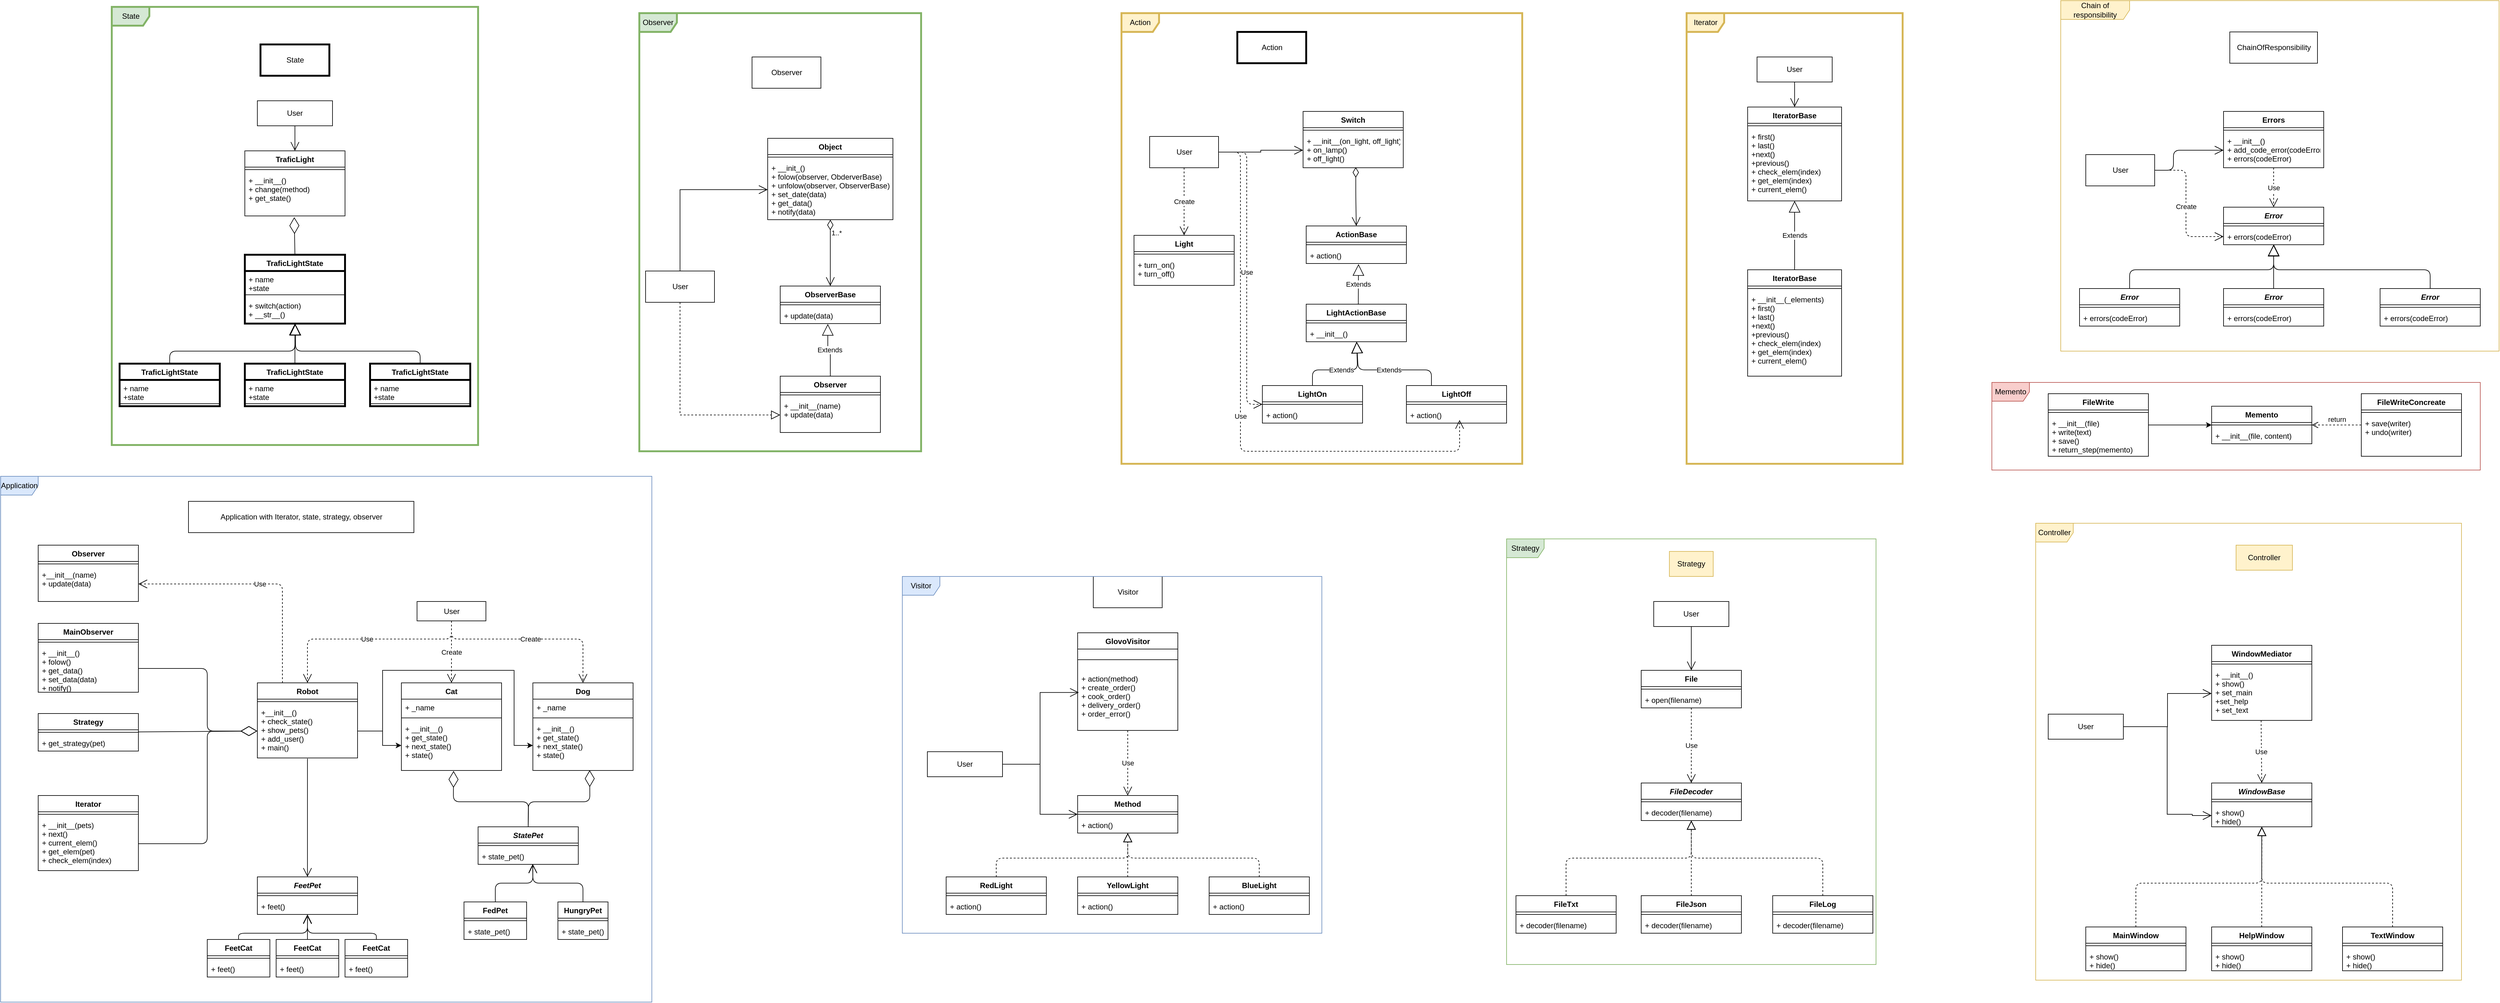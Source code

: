 <mxfile version="14.6.12" type="github">
  <diagram id="C5RBs43oDa-KdzZeNtuy" name="Page-1">
    <mxGraphModel dx="3793" dy="1597" grid="1" gridSize="10" guides="1" tooltips="1" connect="1" arrows="1" fold="1" page="1" pageScale="1" pageWidth="827" pageHeight="1169" math="0" shadow="0">
      <root>
        <mxCell id="WIyWlLk6GJQsqaUBKTNV-0" />
        <mxCell id="WIyWlLk6GJQsqaUBKTNV-1" parent="WIyWlLk6GJQsqaUBKTNV-0" />
        <mxCell id="0SHu6hE-PkKvcGbJ-4ND-0" value="Observer" style="html=1;" parent="WIyWlLk6GJQsqaUBKTNV-1" vertex="1">
          <mxGeometry x="510" y="120" width="110" height="50" as="geometry" />
        </mxCell>
        <mxCell id="0SHu6hE-PkKvcGbJ-4ND-1" value="Object" style="swimlane;fontStyle=1;align=center;verticalAlign=top;childLayout=stackLayout;horizontal=1;startSize=26;horizontalStack=0;resizeParent=1;resizeParentMax=0;resizeLast=0;collapsible=1;marginBottom=0;" parent="WIyWlLk6GJQsqaUBKTNV-1" vertex="1">
          <mxGeometry x="535" y="250" width="200" height="130" as="geometry" />
        </mxCell>
        <mxCell id="0SHu6hE-PkKvcGbJ-4ND-2" value="" style="line;strokeWidth=1;fillColor=none;align=left;verticalAlign=middle;spacingTop=-1;spacingLeft=3;spacingRight=3;rotatable=0;labelPosition=right;points=[];portConstraint=eastwest;" parent="0SHu6hE-PkKvcGbJ-4ND-1" vertex="1">
          <mxGeometry y="26" width="200" height="8" as="geometry" />
        </mxCell>
        <mxCell id="0SHu6hE-PkKvcGbJ-4ND-3" value="+ __init_()&#xa;+ folow(observer, ObderverBase)&#xa;+ unfolow(observer, ObserverBase)&#xa;+ set_date(data)&#xa;+ get_data()&#xa;+ notify(data)" style="text;strokeColor=none;fillColor=none;align=left;verticalAlign=top;spacingLeft=4;spacingRight=4;overflow=hidden;rotatable=0;points=[[0,0.5],[1,0.5]];portConstraint=eastwest;" parent="0SHu6hE-PkKvcGbJ-4ND-1" vertex="1">
          <mxGeometry y="34" width="200" height="96" as="geometry" />
        </mxCell>
        <mxCell id="0SHu6hE-PkKvcGbJ-4ND-4" value="ObserverBase" style="swimlane;fontStyle=1;align=center;verticalAlign=top;childLayout=stackLayout;horizontal=1;startSize=26;horizontalStack=0;resizeParent=1;resizeParentMax=0;resizeLast=0;collapsible=1;marginBottom=0;" parent="WIyWlLk6GJQsqaUBKTNV-1" vertex="1">
          <mxGeometry x="555" y="486" width="160" height="60" as="geometry" />
        </mxCell>
        <mxCell id="0SHu6hE-PkKvcGbJ-4ND-5" value="" style="line;strokeWidth=1;fillColor=none;align=left;verticalAlign=middle;spacingTop=-1;spacingLeft=3;spacingRight=3;rotatable=0;labelPosition=right;points=[];portConstraint=eastwest;" parent="0SHu6hE-PkKvcGbJ-4ND-4" vertex="1">
          <mxGeometry y="26" width="160" height="8" as="geometry" />
        </mxCell>
        <mxCell id="0SHu6hE-PkKvcGbJ-4ND-6" value="+ update(data)" style="text;strokeColor=none;fillColor=none;align=left;verticalAlign=top;spacingLeft=4;spacingRight=4;overflow=hidden;rotatable=0;points=[[0,0.5],[1,0.5]];portConstraint=eastwest;" parent="0SHu6hE-PkKvcGbJ-4ND-4" vertex="1">
          <mxGeometry y="34" width="160" height="26" as="geometry" />
        </mxCell>
        <mxCell id="0SHu6hE-PkKvcGbJ-4ND-7" value="Observer" style="swimlane;fontStyle=1;align=center;verticalAlign=top;childLayout=stackLayout;horizontal=1;startSize=26;horizontalStack=0;resizeParent=1;resizeParentMax=0;resizeLast=0;collapsible=1;marginBottom=0;" parent="WIyWlLk6GJQsqaUBKTNV-1" vertex="1">
          <mxGeometry x="555" y="630" width="160" height="90" as="geometry" />
        </mxCell>
        <mxCell id="0SHu6hE-PkKvcGbJ-4ND-8" value="" style="line;strokeWidth=1;fillColor=none;align=left;verticalAlign=middle;spacingTop=-1;spacingLeft=3;spacingRight=3;rotatable=0;labelPosition=right;points=[];portConstraint=eastwest;" parent="0SHu6hE-PkKvcGbJ-4ND-7" vertex="1">
          <mxGeometry y="26" width="160" height="8" as="geometry" />
        </mxCell>
        <mxCell id="0SHu6hE-PkKvcGbJ-4ND-9" value="+ __init__(name)&#xa;+ update(data)" style="text;strokeColor=none;fillColor=none;align=left;verticalAlign=top;spacingLeft=4;spacingRight=4;overflow=hidden;rotatable=0;points=[[0,0.5],[1,0.5]];portConstraint=eastwest;" parent="0SHu6hE-PkKvcGbJ-4ND-7" vertex="1">
          <mxGeometry y="34" width="160" height="56" as="geometry" />
        </mxCell>
        <mxCell id="0SHu6hE-PkKvcGbJ-4ND-10" value="Extends" style="endArrow=block;endSize=16;endFill=0;html=1;rounded=0;edgeStyle=orthogonalEdgeStyle;entryX=0.475;entryY=1.022;entryDx=0;entryDy=0;entryPerimeter=0;exitX=0.5;exitY=0;exitDx=0;exitDy=0;" parent="WIyWlLk6GJQsqaUBKTNV-1" source="0SHu6hE-PkKvcGbJ-4ND-7" target="0SHu6hE-PkKvcGbJ-4ND-6" edge="1">
          <mxGeometry width="160" relative="1" as="geometry">
            <mxPoint x="375" y="610" as="sourcePoint" />
            <mxPoint x="535" y="610" as="targetPoint" />
          </mxGeometry>
        </mxCell>
        <mxCell id="0SHu6hE-PkKvcGbJ-4ND-12" value="" style="endArrow=open;endFill=1;endSize=12;html=1;rounded=0;edgeStyle=orthogonalEdgeStyle;exitX=0.5;exitY=0;exitDx=0;exitDy=0;" parent="WIyWlLk6GJQsqaUBKTNV-1" source="0SHu6hE-PkKvcGbJ-4ND-14" target="0SHu6hE-PkKvcGbJ-4ND-3" edge="1">
          <mxGeometry width="160" relative="1" as="geometry">
            <mxPoint x="400" y="460" as="sourcePoint" />
            <mxPoint x="235" y="490" as="targetPoint" />
          </mxGeometry>
        </mxCell>
        <mxCell id="0SHu6hE-PkKvcGbJ-4ND-13" value="" style="endArrow=block;dashed=1;endFill=0;endSize=12;html=1;rounded=0;edgeStyle=orthogonalEdgeStyle;entryX=0;entryY=0.5;entryDx=0;entryDy=0;exitX=0.5;exitY=1;exitDx=0;exitDy=0;" parent="WIyWlLk6GJQsqaUBKTNV-1" source="0SHu6hE-PkKvcGbJ-4ND-14" target="0SHu6hE-PkKvcGbJ-4ND-9" edge="1">
          <mxGeometry width="160" relative="1" as="geometry">
            <mxPoint x="400" y="500" as="sourcePoint" />
            <mxPoint x="235" y="490" as="targetPoint" />
          </mxGeometry>
        </mxCell>
        <mxCell id="0SHu6hE-PkKvcGbJ-4ND-14" value="User" style="html=1;" parent="WIyWlLk6GJQsqaUBKTNV-1" vertex="1">
          <mxGeometry x="340" y="462" width="110" height="50" as="geometry" />
        </mxCell>
        <mxCell id="0SHu6hE-PkKvcGbJ-4ND-16" value="1..*" style="endArrow=open;html=1;endSize=12;startArrow=diamondThin;startSize=14;startFill=0;edgeStyle=orthogonalEdgeStyle;align=left;verticalAlign=bottom;entryX=0.5;entryY=0;entryDx=0;entryDy=0;exitX=0.5;exitY=1;exitDx=0;exitDy=0;exitPerimeter=0;" parent="WIyWlLk6GJQsqaUBKTNV-1" source="0SHu6hE-PkKvcGbJ-4ND-3" target="0SHu6hE-PkKvcGbJ-4ND-4" edge="1">
          <mxGeometry x="-0.434" relative="1" as="geometry">
            <mxPoint x="460" y="420" as="sourcePoint" />
            <mxPoint x="620" y="420" as="targetPoint" />
            <mxPoint as="offset" />
          </mxGeometry>
        </mxCell>
        <mxCell id="0SHu6hE-PkKvcGbJ-4ND-17" value="Observer" style="shape=umlFrame;whiteSpace=wrap;html=1;strokeWidth=3;fillColor=#d5e8d4;strokeColor=#82b366;" parent="WIyWlLk6GJQsqaUBKTNV-1" vertex="1">
          <mxGeometry x="330" y="50" width="450" height="700" as="geometry" />
        </mxCell>
        <mxCell id="0SHu6hE-PkKvcGbJ-4ND-19" value="Light" style="swimlane;fontStyle=1;align=center;verticalAlign=top;childLayout=stackLayout;horizontal=1;startSize=26;horizontalStack=0;resizeParent=1;resizeParentMax=0;resizeLast=0;collapsible=1;marginBottom=0;" parent="WIyWlLk6GJQsqaUBKTNV-1" vertex="1">
          <mxGeometry x="1120" y="405" width="160" height="80" as="geometry" />
        </mxCell>
        <mxCell id="0SHu6hE-PkKvcGbJ-4ND-20" value="" style="line;strokeWidth=1;fillColor=none;align=left;verticalAlign=middle;spacingTop=-1;spacingLeft=3;spacingRight=3;rotatable=0;labelPosition=right;points=[];portConstraint=eastwest;" parent="0SHu6hE-PkKvcGbJ-4ND-19" vertex="1">
          <mxGeometry y="26" width="160" height="8" as="geometry" />
        </mxCell>
        <mxCell id="0SHu6hE-PkKvcGbJ-4ND-21" value="+ turn_on()&#xa;+ turn_off()" style="text;strokeColor=none;fillColor=none;align=left;verticalAlign=top;spacingLeft=4;spacingRight=4;overflow=hidden;rotatable=0;points=[[0,0.5],[1,0.5]];portConstraint=eastwest;" parent="0SHu6hE-PkKvcGbJ-4ND-19" vertex="1">
          <mxGeometry y="34" width="160" height="46" as="geometry" />
        </mxCell>
        <mxCell id="0SHu6hE-PkKvcGbJ-4ND-22" value="ActionBase" style="swimlane;fontStyle=1;align=center;verticalAlign=top;childLayout=stackLayout;horizontal=1;startSize=26;horizontalStack=0;resizeParent=1;resizeParentMax=0;resizeLast=0;collapsible=1;marginBottom=0;" parent="WIyWlLk6GJQsqaUBKTNV-1" vertex="1">
          <mxGeometry x="1395" y="390" width="160" height="60" as="geometry" />
        </mxCell>
        <mxCell id="0SHu6hE-PkKvcGbJ-4ND-23" value="" style="line;strokeWidth=1;fillColor=none;align=left;verticalAlign=middle;spacingTop=-1;spacingLeft=3;spacingRight=3;rotatable=0;labelPosition=right;points=[];portConstraint=eastwest;" parent="0SHu6hE-PkKvcGbJ-4ND-22" vertex="1">
          <mxGeometry y="26" width="160" height="8" as="geometry" />
        </mxCell>
        <mxCell id="0SHu6hE-PkKvcGbJ-4ND-24" value="+ action()" style="text;strokeColor=none;fillColor=none;align=left;verticalAlign=top;spacingLeft=4;spacingRight=4;overflow=hidden;rotatable=0;points=[[0,0.5],[1,0.5]];portConstraint=eastwest;" parent="0SHu6hE-PkKvcGbJ-4ND-22" vertex="1">
          <mxGeometry y="34" width="160" height="26" as="geometry" />
        </mxCell>
        <mxCell id="0SHu6hE-PkKvcGbJ-4ND-25" value="LightOn" style="swimlane;fontStyle=1;align=center;verticalAlign=top;childLayout=stackLayout;horizontal=1;startSize=26;horizontalStack=0;resizeParent=1;resizeParentMax=0;resizeLast=0;collapsible=1;marginBottom=0;" parent="WIyWlLk6GJQsqaUBKTNV-1" vertex="1">
          <mxGeometry x="1325" y="645" width="160" height="60" as="geometry" />
        </mxCell>
        <mxCell id="0SHu6hE-PkKvcGbJ-4ND-26" value="" style="line;strokeWidth=1;fillColor=none;align=left;verticalAlign=middle;spacingTop=-1;spacingLeft=3;spacingRight=3;rotatable=0;labelPosition=right;points=[];portConstraint=eastwest;" parent="0SHu6hE-PkKvcGbJ-4ND-25" vertex="1">
          <mxGeometry y="26" width="160" height="8" as="geometry" />
        </mxCell>
        <mxCell id="0SHu6hE-PkKvcGbJ-4ND-27" value="+ action()" style="text;strokeColor=none;fillColor=none;align=left;verticalAlign=top;spacingLeft=4;spacingRight=4;overflow=hidden;rotatable=0;points=[[0,0.5],[1,0.5]];portConstraint=eastwest;" parent="0SHu6hE-PkKvcGbJ-4ND-25" vertex="1">
          <mxGeometry y="34" width="160" height="26" as="geometry" />
        </mxCell>
        <mxCell id="0SHu6hE-PkKvcGbJ-4ND-28" value="LightOff" style="swimlane;fontStyle=1;align=center;verticalAlign=top;childLayout=stackLayout;horizontal=1;startSize=26;horizontalStack=0;resizeParent=1;resizeParentMax=0;resizeLast=0;collapsible=1;marginBottom=0;" parent="WIyWlLk6GJQsqaUBKTNV-1" vertex="1">
          <mxGeometry x="1555" y="645" width="160" height="60" as="geometry" />
        </mxCell>
        <mxCell id="0SHu6hE-PkKvcGbJ-4ND-29" value="" style="line;strokeWidth=1;fillColor=none;align=left;verticalAlign=middle;spacingTop=-1;spacingLeft=3;spacingRight=3;rotatable=0;labelPosition=right;points=[];portConstraint=eastwest;" parent="0SHu6hE-PkKvcGbJ-4ND-28" vertex="1">
          <mxGeometry y="26" width="160" height="8" as="geometry" />
        </mxCell>
        <mxCell id="0SHu6hE-PkKvcGbJ-4ND-30" value="+ action()" style="text;strokeColor=none;fillColor=none;align=left;verticalAlign=top;spacingLeft=4;spacingRight=4;overflow=hidden;rotatable=0;points=[[0,0.5],[1,0.5]];portConstraint=eastwest;" parent="0SHu6hE-PkKvcGbJ-4ND-28" vertex="1">
          <mxGeometry y="34" width="160" height="26" as="geometry" />
        </mxCell>
        <mxCell id="0SHu6hE-PkKvcGbJ-4ND-31" value="LightActionBase" style="swimlane;fontStyle=1;align=center;verticalAlign=top;childLayout=stackLayout;horizontal=1;startSize=26;horizontalStack=0;resizeParent=1;resizeParentMax=0;resizeLast=0;collapsible=1;marginBottom=0;" parent="WIyWlLk6GJQsqaUBKTNV-1" vertex="1">
          <mxGeometry x="1395" y="515" width="160" height="60" as="geometry" />
        </mxCell>
        <mxCell id="0SHu6hE-PkKvcGbJ-4ND-32" value="" style="line;strokeWidth=1;fillColor=none;align=left;verticalAlign=middle;spacingTop=-1;spacingLeft=3;spacingRight=3;rotatable=0;labelPosition=right;points=[];portConstraint=eastwest;" parent="0SHu6hE-PkKvcGbJ-4ND-31" vertex="1">
          <mxGeometry y="26" width="160" height="8" as="geometry" />
        </mxCell>
        <mxCell id="0SHu6hE-PkKvcGbJ-4ND-33" value="+ __init__()" style="text;strokeColor=none;fillColor=none;align=left;verticalAlign=top;spacingLeft=4;spacingRight=4;overflow=hidden;rotatable=0;points=[[0,0.5],[1,0.5]];portConstraint=eastwest;" parent="0SHu6hE-PkKvcGbJ-4ND-31" vertex="1">
          <mxGeometry y="34" width="160" height="26" as="geometry" />
        </mxCell>
        <mxCell id="0SHu6hE-PkKvcGbJ-4ND-34" value="Switch" style="swimlane;fontStyle=1;align=center;verticalAlign=top;childLayout=stackLayout;horizontal=1;startSize=26;horizontalStack=0;resizeParent=1;resizeParentMax=0;resizeLast=0;collapsible=1;marginBottom=0;" parent="WIyWlLk6GJQsqaUBKTNV-1" vertex="1">
          <mxGeometry x="1390" y="207" width="160" height="90" as="geometry" />
        </mxCell>
        <mxCell id="0SHu6hE-PkKvcGbJ-4ND-35" value="" style="line;strokeWidth=1;fillColor=none;align=left;verticalAlign=middle;spacingTop=-1;spacingLeft=3;spacingRight=3;rotatable=0;labelPosition=right;points=[];portConstraint=eastwest;" parent="0SHu6hE-PkKvcGbJ-4ND-34" vertex="1">
          <mxGeometry y="26" width="160" height="8" as="geometry" />
        </mxCell>
        <mxCell id="0SHu6hE-PkKvcGbJ-4ND-36" value="+ __init__(on_light, off_light)&#xa;+ on_lamp()&#xa;+ off_light()" style="text;strokeColor=none;fillColor=none;align=left;verticalAlign=top;spacingLeft=4;spacingRight=4;overflow=hidden;rotatable=0;points=[[0,0.5],[1,0.5]];portConstraint=eastwest;" parent="0SHu6hE-PkKvcGbJ-4ND-34" vertex="1">
          <mxGeometry y="34" width="160" height="56" as="geometry" />
        </mxCell>
        <mxCell id="0SHu6hE-PkKvcGbJ-4ND-37" value="User" style="html=1;" parent="WIyWlLk6GJQsqaUBKTNV-1" vertex="1">
          <mxGeometry x="1145" y="247" width="110" height="50" as="geometry" />
        </mxCell>
        <mxCell id="0SHu6hE-PkKvcGbJ-4ND-42" value="" style="endArrow=open;endFill=1;endSize=12;html=1;rounded=0;edgeStyle=orthogonalEdgeStyle;" parent="WIyWlLk6GJQsqaUBKTNV-1" source="0SHu6hE-PkKvcGbJ-4ND-37" target="0SHu6hE-PkKvcGbJ-4ND-36" edge="1">
          <mxGeometry width="160" relative="1" as="geometry">
            <mxPoint x="1255" y="275" as="sourcePoint" />
            <mxPoint x="1395" y="275" as="targetPoint" />
          </mxGeometry>
        </mxCell>
        <mxCell id="0SHu6hE-PkKvcGbJ-4ND-46" value="" style="endArrow=open;html=1;endSize=12;startArrow=diamondThin;startSize=14;startFill=0;edgeStyle=orthogonalEdgeStyle;align=left;verticalAlign=bottom;entryX=0.5;entryY=0;entryDx=0;entryDy=0;exitX=0.526;exitY=0.982;exitDx=0;exitDy=0;exitPerimeter=0;" parent="WIyWlLk6GJQsqaUBKTNV-1" source="0SHu6hE-PkKvcGbJ-4ND-36" target="0SHu6hE-PkKvcGbJ-4ND-22" edge="1">
          <mxGeometry x="-1" y="3" relative="1" as="geometry">
            <mxPoint x="1420" y="330" as="sourcePoint" />
            <mxPoint x="1580" y="330" as="targetPoint" />
            <Array as="points" />
          </mxGeometry>
        </mxCell>
        <mxCell id="0SHu6hE-PkKvcGbJ-4ND-47" value="Use" style="endArrow=open;endSize=12;dashed=1;html=1;exitX=1;exitY=0.5;exitDx=0;exitDy=0;entryX=0;entryY=0.5;entryDx=0;entryDy=0;" parent="WIyWlLk6GJQsqaUBKTNV-1" source="0SHu6hE-PkKvcGbJ-4ND-37" target="0SHu6hE-PkKvcGbJ-4ND-25" edge="1">
          <mxGeometry width="160" relative="1" as="geometry">
            <mxPoint x="1290" y="510" as="sourcePoint" />
            <mxPoint x="1450" y="510" as="targetPoint" />
            <Array as="points">
              <mxPoint x="1300" y="272" />
              <mxPoint x="1300" y="675" />
            </Array>
          </mxGeometry>
        </mxCell>
        <mxCell id="0SHu6hE-PkKvcGbJ-4ND-48" value="Use" style="endArrow=open;endSize=12;dashed=1;html=1;exitX=1;exitY=0.5;exitDx=0;exitDy=0;entryX=0.531;entryY=0.808;entryDx=0;entryDy=0;entryPerimeter=0;" parent="WIyWlLk6GJQsqaUBKTNV-1" source="0SHu6hE-PkKvcGbJ-4ND-37" target="0SHu6hE-PkKvcGbJ-4ND-30" edge="1">
          <mxGeometry width="160" relative="1" as="geometry">
            <mxPoint x="1290" y="510" as="sourcePoint" />
            <mxPoint x="1450" y="510" as="targetPoint" />
            <Array as="points">
              <mxPoint x="1290" y="272" />
              <mxPoint x="1290" y="750" />
              <mxPoint x="1640" y="750" />
            </Array>
          </mxGeometry>
        </mxCell>
        <mxCell id="0SHu6hE-PkKvcGbJ-4ND-49" value="Create" style="endArrow=open;endSize=12;dashed=1;html=1;exitX=0.5;exitY=1;exitDx=0;exitDy=0;" parent="WIyWlLk6GJQsqaUBKTNV-1" source="0SHu6hE-PkKvcGbJ-4ND-37" target="0SHu6hE-PkKvcGbJ-4ND-19" edge="1">
          <mxGeometry width="160" relative="1" as="geometry">
            <mxPoint x="1290" y="510" as="sourcePoint" />
            <mxPoint x="1450" y="510" as="targetPoint" />
          </mxGeometry>
        </mxCell>
        <mxCell id="0SHu6hE-PkKvcGbJ-4ND-50" value="Extends" style="endArrow=block;endSize=16;endFill=0;html=1;exitX=0.5;exitY=0;exitDx=0;exitDy=0;" parent="WIyWlLk6GJQsqaUBKTNV-1" source="0SHu6hE-PkKvcGbJ-4ND-25" target="0SHu6hE-PkKvcGbJ-4ND-33" edge="1">
          <mxGeometry width="160" relative="1" as="geometry">
            <mxPoint x="1290" y="510" as="sourcePoint" />
            <mxPoint x="1450" y="510" as="targetPoint" />
            <Array as="points">
              <mxPoint x="1405" y="620" />
              <mxPoint x="1477" y="620" />
            </Array>
          </mxGeometry>
        </mxCell>
        <mxCell id="0SHu6hE-PkKvcGbJ-4ND-51" value="Extends" style="endArrow=block;endSize=16;endFill=0;html=1;exitX=0.25;exitY=0;exitDx=0;exitDy=0;" parent="WIyWlLk6GJQsqaUBKTNV-1" source="0SHu6hE-PkKvcGbJ-4ND-28" target="0SHu6hE-PkKvcGbJ-4ND-33" edge="1">
          <mxGeometry width="160" relative="1" as="geometry">
            <mxPoint x="1415" y="655" as="sourcePoint" />
            <mxPoint x="1491.56" y="586.144" as="targetPoint" />
            <Array as="points">
              <mxPoint x="1595" y="620" />
              <mxPoint x="1478" y="620" />
            </Array>
          </mxGeometry>
        </mxCell>
        <mxCell id="0SHu6hE-PkKvcGbJ-4ND-53" value="Extends" style="endArrow=block;endSize=16;endFill=0;html=1;entryX=0.522;entryY=1.037;entryDx=0;entryDy=0;entryPerimeter=0;exitX=0.52;exitY=0.01;exitDx=0;exitDy=0;exitPerimeter=0;" parent="WIyWlLk6GJQsqaUBKTNV-1" source="0SHu6hE-PkKvcGbJ-4ND-31" target="0SHu6hE-PkKvcGbJ-4ND-24" edge="1">
          <mxGeometry width="160" relative="1" as="geometry">
            <mxPoint x="1400" y="550" as="sourcePoint" />
            <mxPoint x="1560" y="550" as="targetPoint" />
          </mxGeometry>
        </mxCell>
        <mxCell id="0SHu6hE-PkKvcGbJ-4ND-54" value="Action" style="html=1;strokeWidth=3;" parent="WIyWlLk6GJQsqaUBKTNV-1" vertex="1">
          <mxGeometry x="1285" y="80" width="110" height="50" as="geometry" />
        </mxCell>
        <mxCell id="0SHu6hE-PkKvcGbJ-4ND-55" value="Action" style="shape=umlFrame;whiteSpace=wrap;html=1;strokeWidth=3;fillColor=#fff2cc;strokeColor=#d6b656;" parent="WIyWlLk6GJQsqaUBKTNV-1" vertex="1">
          <mxGeometry x="1100" y="50" width="640" height="720" as="geometry" />
        </mxCell>
        <mxCell id="0SHu6hE-PkKvcGbJ-4ND-56" value="IteratorBase" style="swimlane;fontStyle=1;align=center;verticalAlign=top;childLayout=stackLayout;horizontal=1;startSize=26;horizontalStack=0;resizeParent=1;resizeParentMax=0;resizeLast=0;collapsible=1;marginBottom=0;" parent="WIyWlLk6GJQsqaUBKTNV-1" vertex="1">
          <mxGeometry x="2100" y="200" width="150" height="150" as="geometry" />
        </mxCell>
        <mxCell id="0SHu6hE-PkKvcGbJ-4ND-57" value="" style="line;strokeWidth=1;fillColor=none;align=left;verticalAlign=middle;spacingTop=-1;spacingLeft=3;spacingRight=3;rotatable=0;labelPosition=right;points=[];portConstraint=eastwest;" parent="0SHu6hE-PkKvcGbJ-4ND-56" vertex="1">
          <mxGeometry y="26" width="150" height="8" as="geometry" />
        </mxCell>
        <mxCell id="0SHu6hE-PkKvcGbJ-4ND-58" value="+ first()&#xa;+ last()&#xa;+next()&#xa;+previous()&#xa;+ check_elem(index)&#xa;+ get_elem(index)&#xa;+ current_elem()" style="text;strokeColor=none;fillColor=none;align=left;verticalAlign=top;spacingLeft=4;spacingRight=4;overflow=hidden;rotatable=0;points=[[0,0.5],[1,0.5]];portConstraint=eastwest;" parent="0SHu6hE-PkKvcGbJ-4ND-56" vertex="1">
          <mxGeometry y="34" width="150" height="116" as="geometry" />
        </mxCell>
        <mxCell id="0SHu6hE-PkKvcGbJ-4ND-59" value="IteratorBase" style="swimlane;fontStyle=1;align=center;verticalAlign=top;childLayout=stackLayout;horizontal=1;startSize=26;horizontalStack=0;resizeParent=1;resizeParentMax=0;resizeLast=0;collapsible=1;marginBottom=0;" parent="WIyWlLk6GJQsqaUBKTNV-1" vertex="1">
          <mxGeometry x="2100" y="460" width="150" height="170" as="geometry" />
        </mxCell>
        <mxCell id="0SHu6hE-PkKvcGbJ-4ND-60" value="" style="line;strokeWidth=1;fillColor=none;align=left;verticalAlign=middle;spacingTop=-1;spacingLeft=3;spacingRight=3;rotatable=0;labelPosition=right;points=[];portConstraint=eastwest;" parent="0SHu6hE-PkKvcGbJ-4ND-59" vertex="1">
          <mxGeometry y="26" width="150" height="8" as="geometry" />
        </mxCell>
        <mxCell id="0SHu6hE-PkKvcGbJ-4ND-61" value="+ __init__(_elements)&#xa;+ first()&#xa;+ last()&#xa;+next()&#xa;+previous()&#xa;+ check_elem(index)&#xa;+ get_elem(index)&#xa;+ current_elem()" style="text;strokeColor=none;fillColor=none;align=left;verticalAlign=top;spacingLeft=4;spacingRight=4;overflow=hidden;rotatable=0;points=[[0,0.5],[1,0.5]];portConstraint=eastwest;" parent="0SHu6hE-PkKvcGbJ-4ND-59" vertex="1">
          <mxGeometry y="34" width="150" height="136" as="geometry" />
        </mxCell>
        <mxCell id="0SHu6hE-PkKvcGbJ-4ND-62" value="Extends" style="endArrow=block;endSize=16;endFill=0;html=1;exitX=0.5;exitY=0;exitDx=0;exitDy=0;" parent="WIyWlLk6GJQsqaUBKTNV-1" source="0SHu6hE-PkKvcGbJ-4ND-59" target="0SHu6hE-PkKvcGbJ-4ND-58" edge="1">
          <mxGeometry width="160" relative="1" as="geometry">
            <mxPoint x="2000" y="580" as="sourcePoint" />
            <mxPoint x="2160" y="580" as="targetPoint" />
          </mxGeometry>
        </mxCell>
        <mxCell id="0SHu6hE-PkKvcGbJ-4ND-63" value="User" style="rounded=0;whiteSpace=wrap;html=1;" parent="WIyWlLk6GJQsqaUBKTNV-1" vertex="1">
          <mxGeometry x="2115" y="120" width="120" height="40" as="geometry" />
        </mxCell>
        <mxCell id="0SHu6hE-PkKvcGbJ-4ND-64" value="" style="endArrow=open;endFill=1;endSize=12;html=1;rounded=0;edgeStyle=orthogonalEdgeStyle;exitX=0.5;exitY=1;exitDx=0;exitDy=0;" parent="WIyWlLk6GJQsqaUBKTNV-1" source="0SHu6hE-PkKvcGbJ-4ND-63" target="0SHu6hE-PkKvcGbJ-4ND-56" edge="1">
          <mxGeometry width="160" relative="1" as="geometry">
            <mxPoint x="1980" y="510" as="sourcePoint" />
            <mxPoint x="2140" y="510" as="targetPoint" />
          </mxGeometry>
        </mxCell>
        <mxCell id="0SHu6hE-PkKvcGbJ-4ND-65" value="Iterator" style="shape=umlFrame;whiteSpace=wrap;html=1;strokeWidth=3;fillColor=#fff2cc;strokeColor=#d6b656;" parent="WIyWlLk6GJQsqaUBKTNV-1" vertex="1">
          <mxGeometry x="2002.5" y="50" width="345" height="720" as="geometry" />
        </mxCell>
        <mxCell id="0SHu6hE-PkKvcGbJ-4ND-78" value="TraficLight" style="swimlane;fontStyle=1;align=center;verticalAlign=top;childLayout=stackLayout;horizontal=1;startSize=26;horizontalStack=0;resizeParent=1;resizeParentMax=0;resizeLast=0;collapsible=1;marginBottom=0;" parent="WIyWlLk6GJQsqaUBKTNV-1" vertex="1">
          <mxGeometry x="-300" y="270" width="160" height="104" as="geometry" />
        </mxCell>
        <mxCell id="0SHu6hE-PkKvcGbJ-4ND-80" value="" style="line;strokeWidth=1;fillColor=none;align=left;verticalAlign=middle;spacingTop=-1;spacingLeft=3;spacingRight=3;rotatable=0;labelPosition=right;points=[];portConstraint=eastwest;" parent="0SHu6hE-PkKvcGbJ-4ND-78" vertex="1">
          <mxGeometry y="26" width="160" height="8" as="geometry" />
        </mxCell>
        <mxCell id="0SHu6hE-PkKvcGbJ-4ND-81" value="+ __init__()&#xa;+ change(method)&#xa;+ get_state()" style="text;strokeColor=none;fillColor=none;align=left;verticalAlign=top;spacingLeft=4;spacingRight=4;overflow=hidden;rotatable=0;points=[[0,0.5],[1,0.5]];portConstraint=eastwest;" parent="0SHu6hE-PkKvcGbJ-4ND-78" vertex="1">
          <mxGeometry y="34" width="160" height="70" as="geometry" />
        </mxCell>
        <mxCell id="0SHu6hE-PkKvcGbJ-4ND-87" value="User" style="rounded=0;whiteSpace=wrap;html=1;" parent="WIyWlLk6GJQsqaUBKTNV-1" vertex="1">
          <mxGeometry x="-280" y="190" width="120" height="40" as="geometry" />
        </mxCell>
        <mxCell id="0SHu6hE-PkKvcGbJ-4ND-88" value="" style="endArrow=open;endFill=1;endSize=12;html=1;rounded=0;edgeStyle=orthogonalEdgeStyle;exitX=0.5;exitY=1;exitDx=0;exitDy=0;entryX=0.5;entryY=0;entryDx=0;entryDy=0;" parent="WIyWlLk6GJQsqaUBKTNV-1" source="0SHu6hE-PkKvcGbJ-4ND-87" target="0SHu6hE-PkKvcGbJ-4ND-78" edge="1">
          <mxGeometry width="160" relative="1" as="geometry">
            <mxPoint x="-340" y="360" as="sourcePoint" />
            <mxPoint x="-180" y="360" as="targetPoint" />
          </mxGeometry>
        </mxCell>
        <mxCell id="0SHu6hE-PkKvcGbJ-4ND-89" value="State" style="html=1;strokeWidth=3;" parent="WIyWlLk6GJQsqaUBKTNV-1" vertex="1">
          <mxGeometry x="-275" y="100" width="110" height="50" as="geometry" />
        </mxCell>
        <mxCell id="0SHu6hE-PkKvcGbJ-4ND-91" value="TraficLightState" style="swimlane;fontStyle=1;align=center;verticalAlign=top;childLayout=stackLayout;horizontal=1;startSize=26;horizontalStack=0;resizeParent=1;resizeParentMax=0;resizeLast=0;collapsible=1;marginBottom=0;strokeWidth=3;" parent="WIyWlLk6GJQsqaUBKTNV-1" vertex="1">
          <mxGeometry x="-300" y="436" width="160" height="110" as="geometry" />
        </mxCell>
        <mxCell id="0SHu6hE-PkKvcGbJ-4ND-92" value="+ name&#xa;+state" style="text;strokeColor=none;fillColor=none;align=left;verticalAlign=top;spacingLeft=4;spacingRight=4;overflow=hidden;rotatable=0;points=[[0,0.5],[1,0.5]];portConstraint=eastwest;" parent="0SHu6hE-PkKvcGbJ-4ND-91" vertex="1">
          <mxGeometry y="26" width="160" height="34" as="geometry" />
        </mxCell>
        <mxCell id="0SHu6hE-PkKvcGbJ-4ND-93" value="" style="line;strokeWidth=1;fillColor=none;align=left;verticalAlign=middle;spacingTop=-1;spacingLeft=3;spacingRight=3;rotatable=0;labelPosition=right;points=[];portConstraint=eastwest;" parent="0SHu6hE-PkKvcGbJ-4ND-91" vertex="1">
          <mxGeometry y="60" width="160" height="8" as="geometry" />
        </mxCell>
        <mxCell id="0SHu6hE-PkKvcGbJ-4ND-94" value="+ switch(action)&#xa;+ __str__()" style="text;strokeColor=none;fillColor=none;align=left;verticalAlign=top;spacingLeft=4;spacingRight=4;overflow=hidden;rotatable=0;points=[[0,0.5],[1,0.5]];portConstraint=eastwest;" parent="0SHu6hE-PkKvcGbJ-4ND-91" vertex="1">
          <mxGeometry y="68" width="160" height="42" as="geometry" />
        </mxCell>
        <mxCell id="0SHu6hE-PkKvcGbJ-4ND-95" value="TraficLightState" style="swimlane;fontStyle=1;align=center;verticalAlign=top;childLayout=stackLayout;horizontal=1;startSize=26;horizontalStack=0;resizeParent=1;resizeParentMax=0;resizeLast=0;collapsible=1;marginBottom=0;strokeWidth=3;" parent="WIyWlLk6GJQsqaUBKTNV-1" vertex="1">
          <mxGeometry x="-100" y="610" width="160" height="68" as="geometry" />
        </mxCell>
        <mxCell id="0SHu6hE-PkKvcGbJ-4ND-96" value="+ name&#xa;+state" style="text;strokeColor=none;fillColor=none;align=left;verticalAlign=top;spacingLeft=4;spacingRight=4;overflow=hidden;rotatable=0;points=[[0,0.5],[1,0.5]];portConstraint=eastwest;" parent="0SHu6hE-PkKvcGbJ-4ND-95" vertex="1">
          <mxGeometry y="26" width="160" height="34" as="geometry" />
        </mxCell>
        <mxCell id="0SHu6hE-PkKvcGbJ-4ND-97" value="" style="line;strokeWidth=1;fillColor=none;align=left;verticalAlign=middle;spacingTop=-1;spacingLeft=3;spacingRight=3;rotatable=0;labelPosition=right;points=[];portConstraint=eastwest;" parent="0SHu6hE-PkKvcGbJ-4ND-95" vertex="1">
          <mxGeometry y="60" width="160" height="8" as="geometry" />
        </mxCell>
        <mxCell id="0SHu6hE-PkKvcGbJ-4ND-99" value="TraficLightState" style="swimlane;fontStyle=1;align=center;verticalAlign=top;childLayout=stackLayout;horizontal=1;startSize=26;horizontalStack=0;resizeParent=1;resizeParentMax=0;resizeLast=0;collapsible=1;marginBottom=0;strokeWidth=3;" parent="WIyWlLk6GJQsqaUBKTNV-1" vertex="1">
          <mxGeometry x="-300" y="610" width="160" height="68" as="geometry" />
        </mxCell>
        <mxCell id="0SHu6hE-PkKvcGbJ-4ND-100" value="+ name&#xa;+state" style="text;strokeColor=none;fillColor=none;align=left;verticalAlign=top;spacingLeft=4;spacingRight=4;overflow=hidden;rotatable=0;points=[[0,0.5],[1,0.5]];portConstraint=eastwest;" parent="0SHu6hE-PkKvcGbJ-4ND-99" vertex="1">
          <mxGeometry y="26" width="160" height="34" as="geometry" />
        </mxCell>
        <mxCell id="0SHu6hE-PkKvcGbJ-4ND-101" value="" style="line;strokeWidth=1;fillColor=none;align=left;verticalAlign=middle;spacingTop=-1;spacingLeft=3;spacingRight=3;rotatable=0;labelPosition=right;points=[];portConstraint=eastwest;" parent="0SHu6hE-PkKvcGbJ-4ND-99" vertex="1">
          <mxGeometry y="60" width="160" height="8" as="geometry" />
        </mxCell>
        <mxCell id="0SHu6hE-PkKvcGbJ-4ND-103" value="TraficLightState" style="swimlane;fontStyle=1;align=center;verticalAlign=top;childLayout=stackLayout;horizontal=1;startSize=26;horizontalStack=0;resizeParent=1;resizeParentMax=0;resizeLast=0;collapsible=1;marginBottom=0;strokeWidth=3;" parent="WIyWlLk6GJQsqaUBKTNV-1" vertex="1">
          <mxGeometry x="-500" y="610" width="160" height="68" as="geometry" />
        </mxCell>
        <mxCell id="0SHu6hE-PkKvcGbJ-4ND-104" value="+ name&#xa;+state" style="text;strokeColor=none;fillColor=none;align=left;verticalAlign=top;spacingLeft=4;spacingRight=4;overflow=hidden;rotatable=0;points=[[0,0.5],[1,0.5]];portConstraint=eastwest;" parent="0SHu6hE-PkKvcGbJ-4ND-103" vertex="1">
          <mxGeometry y="26" width="160" height="34" as="geometry" />
        </mxCell>
        <mxCell id="0SHu6hE-PkKvcGbJ-4ND-105" value="" style="line;strokeWidth=1;fillColor=none;align=left;verticalAlign=middle;spacingTop=-1;spacingLeft=3;spacingRight=3;rotatable=0;labelPosition=right;points=[];portConstraint=eastwest;" parent="0SHu6hE-PkKvcGbJ-4ND-103" vertex="1">
          <mxGeometry y="60" width="160" height="8" as="geometry" />
        </mxCell>
        <mxCell id="0SHu6hE-PkKvcGbJ-4ND-107" value="" style="endArrow=diamondThin;endFill=0;endSize=24;html=1;entryX=0.493;entryY=1.029;entryDx=0;entryDy=0;entryPerimeter=0;exitX=0.5;exitY=0;exitDx=0;exitDy=0;" parent="WIyWlLk6GJQsqaUBKTNV-1" source="0SHu6hE-PkKvcGbJ-4ND-91" target="0SHu6hE-PkKvcGbJ-4ND-81" edge="1">
          <mxGeometry width="160" relative="1" as="geometry">
            <mxPoint x="-290" y="420" as="sourcePoint" />
            <mxPoint x="-130" y="420" as="targetPoint" />
          </mxGeometry>
        </mxCell>
        <mxCell id="0SHu6hE-PkKvcGbJ-4ND-109" value="" style="endArrow=block;endSize=16;endFill=0;html=1;exitX=0.5;exitY=0;exitDx=0;exitDy=0;entryX=0.5;entryY=1;entryDx=0;entryDy=0;" parent="WIyWlLk6GJQsqaUBKTNV-1" source="0SHu6hE-PkKvcGbJ-4ND-103" target="0SHu6hE-PkKvcGbJ-4ND-91" edge="1">
          <mxGeometry width="160" relative="1" as="geometry">
            <mxPoint x="-230" y="570" as="sourcePoint" />
            <mxPoint x="-70" y="570" as="targetPoint" />
            <Array as="points">
              <mxPoint x="-420" y="590" />
              <mxPoint x="-220" y="590" />
            </Array>
          </mxGeometry>
        </mxCell>
        <mxCell id="0SHu6hE-PkKvcGbJ-4ND-110" value="" style="endArrow=block;endSize=16;endFill=0;html=1;exitX=0.5;exitY=0;exitDx=0;exitDy=0;entryX=0.5;entryY=1;entryDx=0;entryDy=0;" parent="WIyWlLk6GJQsqaUBKTNV-1" source="0SHu6hE-PkKvcGbJ-4ND-99" target="0SHu6hE-PkKvcGbJ-4ND-91" edge="1">
          <mxGeometry width="160" relative="1" as="geometry">
            <mxPoint x="-410" y="620.0" as="sourcePoint" />
            <mxPoint x="-210" y="556.0" as="targetPoint" />
          </mxGeometry>
        </mxCell>
        <mxCell id="0SHu6hE-PkKvcGbJ-4ND-111" value="" style="endArrow=block;endSize=16;endFill=0;html=1;exitX=0.5;exitY=0;exitDx=0;exitDy=0;entryX=0.504;entryY=1.01;entryDx=0;entryDy=0;entryPerimeter=0;" parent="WIyWlLk6GJQsqaUBKTNV-1" source="0SHu6hE-PkKvcGbJ-4ND-95" target="0SHu6hE-PkKvcGbJ-4ND-94" edge="1">
          <mxGeometry width="160" relative="1" as="geometry">
            <mxPoint x="-400" y="630.0" as="sourcePoint" />
            <mxPoint x="-200" y="566.0" as="targetPoint" />
            <Array as="points">
              <mxPoint x="-20" y="590" />
              <mxPoint x="-219" y="590" />
            </Array>
          </mxGeometry>
        </mxCell>
        <mxCell id="0SHu6hE-PkKvcGbJ-4ND-112" value="State" style="shape=umlFrame;whiteSpace=wrap;html=1;strokeWidth=3;fillColor=#d5e8d4;strokeColor=#82b366;" parent="WIyWlLk6GJQsqaUBKTNV-1" vertex="1">
          <mxGeometry x="-512.5" y="40" width="585" height="700" as="geometry" />
        </mxCell>
        <mxCell id="g9QUPk4bsaMHqpRYlwGZ-0" value="Application with Iterator, state, strategy, observer" style="html=1;" parent="WIyWlLk6GJQsqaUBKTNV-1" vertex="1">
          <mxGeometry x="-390" y="830" width="360" height="50" as="geometry" />
        </mxCell>
        <mxCell id="g9QUPk4bsaMHqpRYlwGZ-1" value="Robot" style="swimlane;fontStyle=1;align=center;verticalAlign=top;childLayout=stackLayout;horizontal=1;startSize=26;horizontalStack=0;resizeParent=1;resizeParentMax=0;resizeLast=0;collapsible=1;marginBottom=0;" parent="WIyWlLk6GJQsqaUBKTNV-1" vertex="1">
          <mxGeometry x="-280" y="1120" width="160" height="120" as="geometry" />
        </mxCell>
        <mxCell id="g9QUPk4bsaMHqpRYlwGZ-3" value="" style="line;strokeWidth=1;fillColor=none;align=left;verticalAlign=middle;spacingTop=-1;spacingLeft=3;spacingRight=3;rotatable=0;labelPosition=right;points=[];portConstraint=eastwest;" parent="g9QUPk4bsaMHqpRYlwGZ-1" vertex="1">
          <mxGeometry y="26" width="160" height="8" as="geometry" />
        </mxCell>
        <mxCell id="g9QUPk4bsaMHqpRYlwGZ-4" value="+__init__()&#xa;+ check_state()&#xa;+ show_pets()&#xa;+ add_user()&#xa;+ main()" style="text;strokeColor=none;fillColor=none;align=left;verticalAlign=top;spacingLeft=4;spacingRight=4;overflow=hidden;rotatable=0;points=[[0,0.5],[1,0.5]];portConstraint=eastwest;" parent="g9QUPk4bsaMHqpRYlwGZ-1" vertex="1">
          <mxGeometry y="34" width="160" height="86" as="geometry" />
        </mxCell>
        <mxCell id="g9QUPk4bsaMHqpRYlwGZ-5" value="Strategy" style="swimlane;fontStyle=1;align=center;verticalAlign=top;childLayout=stackLayout;horizontal=1;startSize=26;horizontalStack=0;resizeParent=1;resizeParentMax=0;resizeLast=0;collapsible=1;marginBottom=0;" parent="WIyWlLk6GJQsqaUBKTNV-1" vertex="1">
          <mxGeometry x="-630" y="1169" width="160" height="60" as="geometry" />
        </mxCell>
        <mxCell id="g9QUPk4bsaMHqpRYlwGZ-7" value="" style="line;strokeWidth=1;fillColor=none;align=left;verticalAlign=middle;spacingTop=-1;spacingLeft=3;spacingRight=3;rotatable=0;labelPosition=right;points=[];portConstraint=eastwest;" parent="g9QUPk4bsaMHqpRYlwGZ-5" vertex="1">
          <mxGeometry y="26" width="160" height="8" as="geometry" />
        </mxCell>
        <mxCell id="g9QUPk4bsaMHqpRYlwGZ-8" value="+ get_strategy(pet)" style="text;strokeColor=none;fillColor=none;align=left;verticalAlign=top;spacingLeft=4;spacingRight=4;overflow=hidden;rotatable=0;points=[[0,0.5],[1,0.5]];portConstraint=eastwest;" parent="g9QUPk4bsaMHqpRYlwGZ-5" vertex="1">
          <mxGeometry y="34" width="160" height="26" as="geometry" />
        </mxCell>
        <mxCell id="g9QUPk4bsaMHqpRYlwGZ-9" value="Iterator" style="swimlane;fontStyle=1;align=center;verticalAlign=top;childLayout=stackLayout;horizontal=1;startSize=26;horizontalStack=0;resizeParent=1;resizeParentMax=0;resizeLast=0;collapsible=1;marginBottom=0;" parent="WIyWlLk6GJQsqaUBKTNV-1" vertex="1">
          <mxGeometry x="-630" y="1300" width="160" height="120" as="geometry" />
        </mxCell>
        <mxCell id="g9QUPk4bsaMHqpRYlwGZ-11" value="" style="line;strokeWidth=1;fillColor=none;align=left;verticalAlign=middle;spacingTop=-1;spacingLeft=3;spacingRight=3;rotatable=0;labelPosition=right;points=[];portConstraint=eastwest;" parent="g9QUPk4bsaMHqpRYlwGZ-9" vertex="1">
          <mxGeometry y="26" width="160" height="8" as="geometry" />
        </mxCell>
        <mxCell id="g9QUPk4bsaMHqpRYlwGZ-12" value="+ __init__(pets)&#xa;+ next()&#xa;+ current_elem()&#xa;+ get_elem(pet)&#xa;+ check_elem(index)" style="text;strokeColor=none;fillColor=none;align=left;verticalAlign=top;spacingLeft=4;spacingRight=4;overflow=hidden;rotatable=0;points=[[0,0.5],[1,0.5]];portConstraint=eastwest;" parent="g9QUPk4bsaMHqpRYlwGZ-9" vertex="1">
          <mxGeometry y="34" width="160" height="86" as="geometry" />
        </mxCell>
        <mxCell id="g9QUPk4bsaMHqpRYlwGZ-13" value="MainObserver" style="swimlane;fontStyle=1;align=center;verticalAlign=top;childLayout=stackLayout;horizontal=1;startSize=26;horizontalStack=0;resizeParent=1;resizeParentMax=0;resizeLast=0;collapsible=1;marginBottom=0;" parent="WIyWlLk6GJQsqaUBKTNV-1" vertex="1">
          <mxGeometry x="-630" y="1025" width="160" height="110" as="geometry" />
        </mxCell>
        <mxCell id="g9QUPk4bsaMHqpRYlwGZ-15" value="" style="line;strokeWidth=1;fillColor=none;align=left;verticalAlign=middle;spacingTop=-1;spacingLeft=3;spacingRight=3;rotatable=0;labelPosition=right;points=[];portConstraint=eastwest;" parent="g9QUPk4bsaMHqpRYlwGZ-13" vertex="1">
          <mxGeometry y="26" width="160" height="8" as="geometry" />
        </mxCell>
        <mxCell id="g9QUPk4bsaMHqpRYlwGZ-16" value="+ __init__()&#xa;+ folow()&#xa;+ get_data()&#xa;+ set_data(data)&#xa;+ notify()" style="text;strokeColor=none;fillColor=none;align=left;verticalAlign=top;spacingLeft=4;spacingRight=4;overflow=hidden;rotatable=0;points=[[0,0.5],[1,0.5]];portConstraint=eastwest;" parent="g9QUPk4bsaMHqpRYlwGZ-13" vertex="1">
          <mxGeometry y="34" width="160" height="76" as="geometry" />
        </mxCell>
        <mxCell id="g9QUPk4bsaMHqpRYlwGZ-17" value="Observer" style="swimlane;fontStyle=1;align=center;verticalAlign=top;childLayout=stackLayout;horizontal=1;startSize=26;horizontalStack=0;resizeParent=1;resizeParentMax=0;resizeLast=0;collapsible=1;marginBottom=0;" parent="WIyWlLk6GJQsqaUBKTNV-1" vertex="1">
          <mxGeometry x="-630" y="900" width="160" height="90" as="geometry" />
        </mxCell>
        <mxCell id="g9QUPk4bsaMHqpRYlwGZ-19" value="" style="line;strokeWidth=1;fillColor=none;align=left;verticalAlign=middle;spacingTop=-1;spacingLeft=3;spacingRight=3;rotatable=0;labelPosition=right;points=[];portConstraint=eastwest;" parent="g9QUPk4bsaMHqpRYlwGZ-17" vertex="1">
          <mxGeometry y="26" width="160" height="8" as="geometry" />
        </mxCell>
        <mxCell id="g9QUPk4bsaMHqpRYlwGZ-20" value="+__init__(name)&#xa;+ update(data)" style="text;strokeColor=none;fillColor=none;align=left;verticalAlign=top;spacingLeft=4;spacingRight=4;overflow=hidden;rotatable=0;points=[[0,0.5],[1,0.5]];portConstraint=eastwest;" parent="g9QUPk4bsaMHqpRYlwGZ-17" vertex="1">
          <mxGeometry y="34" width="160" height="56" as="geometry" />
        </mxCell>
        <mxCell id="g9QUPk4bsaMHqpRYlwGZ-21" value="FeetPet" style="swimlane;fontStyle=3;align=center;verticalAlign=top;childLayout=stackLayout;horizontal=1;startSize=26;horizontalStack=0;resizeParent=1;resizeParentMax=0;resizeLast=0;collapsible=1;marginBottom=0;" parent="WIyWlLk6GJQsqaUBKTNV-1" vertex="1">
          <mxGeometry x="-280" y="1430" width="160" height="60" as="geometry" />
        </mxCell>
        <mxCell id="g9QUPk4bsaMHqpRYlwGZ-23" value="" style="line;strokeWidth=1;fillColor=none;align=left;verticalAlign=middle;spacingTop=-1;spacingLeft=3;spacingRight=3;rotatable=0;labelPosition=right;points=[];portConstraint=eastwest;" parent="g9QUPk4bsaMHqpRYlwGZ-21" vertex="1">
          <mxGeometry y="26" width="160" height="8" as="geometry" />
        </mxCell>
        <mxCell id="g9QUPk4bsaMHqpRYlwGZ-24" value="+ feet()" style="text;strokeColor=none;fillColor=none;align=left;verticalAlign=top;spacingLeft=4;spacingRight=4;overflow=hidden;rotatable=0;points=[[0,0.5],[1,0.5]];portConstraint=eastwest;" parent="g9QUPk4bsaMHqpRYlwGZ-21" vertex="1">
          <mxGeometry y="34" width="160" height="26" as="geometry" />
        </mxCell>
        <mxCell id="g9QUPk4bsaMHqpRYlwGZ-25" value="FeetCat" style="swimlane;fontStyle=1;align=center;verticalAlign=top;childLayout=stackLayout;horizontal=1;startSize=26;horizontalStack=0;resizeParent=1;resizeParentMax=0;resizeLast=0;collapsible=1;marginBottom=0;" parent="WIyWlLk6GJQsqaUBKTNV-1" vertex="1">
          <mxGeometry x="-250" y="1530" width="100" height="60" as="geometry" />
        </mxCell>
        <mxCell id="g9QUPk4bsaMHqpRYlwGZ-27" value="" style="line;strokeWidth=1;fillColor=none;align=left;verticalAlign=middle;spacingTop=-1;spacingLeft=3;spacingRight=3;rotatable=0;labelPosition=right;points=[];portConstraint=eastwest;" parent="g9QUPk4bsaMHqpRYlwGZ-25" vertex="1">
          <mxGeometry y="26" width="100" height="8" as="geometry" />
        </mxCell>
        <mxCell id="g9QUPk4bsaMHqpRYlwGZ-28" value="+ feet()" style="text;strokeColor=none;fillColor=none;align=left;verticalAlign=top;spacingLeft=4;spacingRight=4;overflow=hidden;rotatable=0;points=[[0,0.5],[1,0.5]];portConstraint=eastwest;" parent="g9QUPk4bsaMHqpRYlwGZ-25" vertex="1">
          <mxGeometry y="34" width="100" height="26" as="geometry" />
        </mxCell>
        <mxCell id="g9QUPk4bsaMHqpRYlwGZ-29" value="FeetCat" style="swimlane;fontStyle=1;align=center;verticalAlign=top;childLayout=stackLayout;horizontal=1;startSize=26;horizontalStack=0;resizeParent=1;resizeParentMax=0;resizeLast=0;collapsible=1;marginBottom=0;" parent="WIyWlLk6GJQsqaUBKTNV-1" vertex="1">
          <mxGeometry x="-360" y="1530" width="100" height="60" as="geometry" />
        </mxCell>
        <mxCell id="g9QUPk4bsaMHqpRYlwGZ-30" value="" style="line;strokeWidth=1;fillColor=none;align=left;verticalAlign=middle;spacingTop=-1;spacingLeft=3;spacingRight=3;rotatable=0;labelPosition=right;points=[];portConstraint=eastwest;" parent="g9QUPk4bsaMHqpRYlwGZ-29" vertex="1">
          <mxGeometry y="26" width="100" height="8" as="geometry" />
        </mxCell>
        <mxCell id="g9QUPk4bsaMHqpRYlwGZ-31" value="+ feet()" style="text;strokeColor=none;fillColor=none;align=left;verticalAlign=top;spacingLeft=4;spacingRight=4;overflow=hidden;rotatable=0;points=[[0,0.5],[1,0.5]];portConstraint=eastwest;" parent="g9QUPk4bsaMHqpRYlwGZ-29" vertex="1">
          <mxGeometry y="34" width="100" height="26" as="geometry" />
        </mxCell>
        <mxCell id="g9QUPk4bsaMHqpRYlwGZ-32" value="FeetCat" style="swimlane;fontStyle=1;align=center;verticalAlign=top;childLayout=stackLayout;horizontal=1;startSize=26;horizontalStack=0;resizeParent=1;resizeParentMax=0;resizeLast=0;collapsible=1;marginBottom=0;" parent="WIyWlLk6GJQsqaUBKTNV-1" vertex="1">
          <mxGeometry x="-140" y="1530" width="100" height="60" as="geometry" />
        </mxCell>
        <mxCell id="g9QUPk4bsaMHqpRYlwGZ-33" value="" style="line;strokeWidth=1;fillColor=none;align=left;verticalAlign=middle;spacingTop=-1;spacingLeft=3;spacingRight=3;rotatable=0;labelPosition=right;points=[];portConstraint=eastwest;" parent="g9QUPk4bsaMHqpRYlwGZ-32" vertex="1">
          <mxGeometry y="26" width="100" height="8" as="geometry" />
        </mxCell>
        <mxCell id="g9QUPk4bsaMHqpRYlwGZ-34" value="+ feet()" style="text;strokeColor=none;fillColor=none;align=left;verticalAlign=top;spacingLeft=4;spacingRight=4;overflow=hidden;rotatable=0;points=[[0,0.5],[1,0.5]];portConstraint=eastwest;" parent="g9QUPk4bsaMHqpRYlwGZ-32" vertex="1">
          <mxGeometry y="34" width="100" height="26" as="geometry" />
        </mxCell>
        <mxCell id="g9QUPk4bsaMHqpRYlwGZ-35" value="StatePet" style="swimlane;fontStyle=3;align=center;verticalAlign=top;childLayout=stackLayout;horizontal=1;startSize=26;horizontalStack=0;resizeParent=1;resizeParentMax=0;resizeLast=0;collapsible=1;marginBottom=0;" parent="WIyWlLk6GJQsqaUBKTNV-1" vertex="1">
          <mxGeometry x="72.5" y="1350" width="160" height="60" as="geometry" />
        </mxCell>
        <mxCell id="g9QUPk4bsaMHqpRYlwGZ-37" value="" style="line;strokeWidth=1;fillColor=none;align=left;verticalAlign=middle;spacingTop=-1;spacingLeft=3;spacingRight=3;rotatable=0;labelPosition=right;points=[];portConstraint=eastwest;" parent="g9QUPk4bsaMHqpRYlwGZ-35" vertex="1">
          <mxGeometry y="26" width="160" height="8" as="geometry" />
        </mxCell>
        <mxCell id="g9QUPk4bsaMHqpRYlwGZ-38" value="+ state_pet()" style="text;strokeColor=none;fillColor=none;align=left;verticalAlign=top;spacingLeft=4;spacingRight=4;overflow=hidden;rotatable=0;points=[[0,0.5],[1,0.5]];portConstraint=eastwest;" parent="g9QUPk4bsaMHqpRYlwGZ-35" vertex="1">
          <mxGeometry y="34" width="160" height="26" as="geometry" />
        </mxCell>
        <mxCell id="g9QUPk4bsaMHqpRYlwGZ-39" value="HungryPet" style="swimlane;fontStyle=1;align=center;verticalAlign=top;childLayout=stackLayout;horizontal=1;startSize=26;horizontalStack=0;resizeParent=1;resizeParentMax=0;resizeLast=0;collapsible=1;marginBottom=0;" parent="WIyWlLk6GJQsqaUBKTNV-1" vertex="1">
          <mxGeometry x="200" y="1470" width="80" height="60" as="geometry" />
        </mxCell>
        <mxCell id="g9QUPk4bsaMHqpRYlwGZ-40" value="" style="line;strokeWidth=1;fillColor=none;align=left;verticalAlign=middle;spacingTop=-1;spacingLeft=3;spacingRight=3;rotatable=0;labelPosition=right;points=[];portConstraint=eastwest;" parent="g9QUPk4bsaMHqpRYlwGZ-39" vertex="1">
          <mxGeometry y="26" width="80" height="8" as="geometry" />
        </mxCell>
        <mxCell id="g9QUPk4bsaMHqpRYlwGZ-41" value="+ state_pet()" style="text;strokeColor=none;fillColor=none;align=left;verticalAlign=top;spacingLeft=4;spacingRight=4;overflow=hidden;rotatable=0;points=[[0,0.5],[1,0.5]];portConstraint=eastwest;" parent="g9QUPk4bsaMHqpRYlwGZ-39" vertex="1">
          <mxGeometry y="34" width="80" height="26" as="geometry" />
        </mxCell>
        <mxCell id="g9QUPk4bsaMHqpRYlwGZ-42" value="FedPet" style="swimlane;fontStyle=1;align=center;verticalAlign=top;childLayout=stackLayout;horizontal=1;startSize=26;horizontalStack=0;resizeParent=1;resizeParentMax=0;resizeLast=0;collapsible=1;marginBottom=0;" parent="WIyWlLk6GJQsqaUBKTNV-1" vertex="1">
          <mxGeometry x="50" y="1470" width="100" height="60" as="geometry" />
        </mxCell>
        <mxCell id="g9QUPk4bsaMHqpRYlwGZ-43" value="" style="line;strokeWidth=1;fillColor=none;align=left;verticalAlign=middle;spacingTop=-1;spacingLeft=3;spacingRight=3;rotatable=0;labelPosition=right;points=[];portConstraint=eastwest;" parent="g9QUPk4bsaMHqpRYlwGZ-42" vertex="1">
          <mxGeometry y="26" width="100" height="8" as="geometry" />
        </mxCell>
        <mxCell id="g9QUPk4bsaMHqpRYlwGZ-44" value="+ state_pet()" style="text;strokeColor=none;fillColor=none;align=left;verticalAlign=top;spacingLeft=4;spacingRight=4;overflow=hidden;rotatable=0;points=[[0,0.5],[1,0.5]];portConstraint=eastwest;" parent="g9QUPk4bsaMHqpRYlwGZ-42" vertex="1">
          <mxGeometry y="34" width="100" height="26" as="geometry" />
        </mxCell>
        <mxCell id="g9QUPk4bsaMHqpRYlwGZ-45" value="Cat" style="swimlane;fontStyle=1;align=center;verticalAlign=top;childLayout=stackLayout;horizontal=1;startSize=26;horizontalStack=0;resizeParent=1;resizeParentMax=0;resizeLast=0;collapsible=1;marginBottom=0;" parent="WIyWlLk6GJQsqaUBKTNV-1" vertex="1">
          <mxGeometry x="-50" y="1120" width="160" height="140" as="geometry" />
        </mxCell>
        <mxCell id="g9QUPk4bsaMHqpRYlwGZ-46" value="+ _name" style="text;strokeColor=none;fillColor=none;align=left;verticalAlign=top;spacingLeft=4;spacingRight=4;overflow=hidden;rotatable=0;points=[[0,0.5],[1,0.5]];portConstraint=eastwest;" parent="g9QUPk4bsaMHqpRYlwGZ-45" vertex="1">
          <mxGeometry y="26" width="160" height="26" as="geometry" />
        </mxCell>
        <mxCell id="g9QUPk4bsaMHqpRYlwGZ-47" value="" style="line;strokeWidth=1;fillColor=none;align=left;verticalAlign=middle;spacingTop=-1;spacingLeft=3;spacingRight=3;rotatable=0;labelPosition=right;points=[];portConstraint=eastwest;" parent="g9QUPk4bsaMHqpRYlwGZ-45" vertex="1">
          <mxGeometry y="52" width="160" height="8" as="geometry" />
        </mxCell>
        <mxCell id="g9QUPk4bsaMHqpRYlwGZ-48" value="+ __init__()&#xa;+ get_state()&#xa;+ next_state()&#xa;+ state()" style="text;strokeColor=none;fillColor=none;align=left;verticalAlign=top;spacingLeft=4;spacingRight=4;overflow=hidden;rotatable=0;points=[[0,0.5],[1,0.5]];portConstraint=eastwest;" parent="g9QUPk4bsaMHqpRYlwGZ-45" vertex="1">
          <mxGeometry y="60" width="160" height="80" as="geometry" />
        </mxCell>
        <mxCell id="g9QUPk4bsaMHqpRYlwGZ-49" value="Dog" style="swimlane;fontStyle=1;align=center;verticalAlign=top;childLayout=stackLayout;horizontal=1;startSize=26;horizontalStack=0;resizeParent=1;resizeParentMax=0;resizeLast=0;collapsible=1;marginBottom=0;" parent="WIyWlLk6GJQsqaUBKTNV-1" vertex="1">
          <mxGeometry x="160" y="1120" width="160" height="140" as="geometry" />
        </mxCell>
        <mxCell id="g9QUPk4bsaMHqpRYlwGZ-50" value="+ _name" style="text;strokeColor=none;fillColor=none;align=left;verticalAlign=top;spacingLeft=4;spacingRight=4;overflow=hidden;rotatable=0;points=[[0,0.5],[1,0.5]];portConstraint=eastwest;" parent="g9QUPk4bsaMHqpRYlwGZ-49" vertex="1">
          <mxGeometry y="26" width="160" height="26" as="geometry" />
        </mxCell>
        <mxCell id="g9QUPk4bsaMHqpRYlwGZ-51" value="" style="line;strokeWidth=1;fillColor=none;align=left;verticalAlign=middle;spacingTop=-1;spacingLeft=3;spacingRight=3;rotatable=0;labelPosition=right;points=[];portConstraint=eastwest;" parent="g9QUPk4bsaMHqpRYlwGZ-49" vertex="1">
          <mxGeometry y="52" width="160" height="8" as="geometry" />
        </mxCell>
        <mxCell id="g9QUPk4bsaMHqpRYlwGZ-52" value="+ __init__()&#xa;+ get_state()&#xa;+ next_state()&#xa;+ state()" style="text;strokeColor=none;fillColor=none;align=left;verticalAlign=top;spacingLeft=4;spacingRight=4;overflow=hidden;rotatable=0;points=[[0,0.5],[1,0.5]];portConstraint=eastwest;" parent="g9QUPk4bsaMHqpRYlwGZ-49" vertex="1">
          <mxGeometry y="60" width="160" height="80" as="geometry" />
        </mxCell>
        <mxCell id="g9QUPk4bsaMHqpRYlwGZ-53" value="User" style="html=1;" parent="WIyWlLk6GJQsqaUBKTNV-1" vertex="1">
          <mxGeometry x="-25" y="990" width="110" height="31" as="geometry" />
        </mxCell>
        <mxCell id="g9QUPk4bsaMHqpRYlwGZ-54" value="Create" style="endArrow=open;endSize=12;dashed=1;html=1;exitX=0.5;exitY=1;exitDx=0;exitDy=0;entryX=0.5;entryY=0;entryDx=0;entryDy=0;" parent="WIyWlLk6GJQsqaUBKTNV-1" source="g9QUPk4bsaMHqpRYlwGZ-53" target="g9QUPk4bsaMHqpRYlwGZ-45" edge="1">
          <mxGeometry width="160" relative="1" as="geometry">
            <mxPoint x="-130" y="1050" as="sourcePoint" />
            <mxPoint x="30" y="1050" as="targetPoint" />
          </mxGeometry>
        </mxCell>
        <mxCell id="g9QUPk4bsaMHqpRYlwGZ-59" value="Create" style="endArrow=open;endSize=12;dashed=1;html=1;exitX=0.5;exitY=1;exitDx=0;exitDy=0;entryX=0.5;entryY=0;entryDx=0;entryDy=0;" parent="WIyWlLk6GJQsqaUBKTNV-1" source="g9QUPk4bsaMHqpRYlwGZ-53" target="g9QUPk4bsaMHqpRYlwGZ-49" edge="1">
          <mxGeometry width="160" relative="1" as="geometry">
            <mxPoint x="40" y="1031" as="sourcePoint" />
            <mxPoint x="40" y="1130" as="targetPoint" />
            <Array as="points">
              <mxPoint x="30" y="1050" />
              <mxPoint x="240" y="1050" />
            </Array>
          </mxGeometry>
        </mxCell>
        <mxCell id="g9QUPk4bsaMHqpRYlwGZ-60" value="Use" style="endArrow=open;endSize=12;dashed=1;html=1;exitX=0.5;exitY=1;exitDx=0;exitDy=0;entryX=0.5;entryY=0;entryDx=0;entryDy=0;" parent="WIyWlLk6GJQsqaUBKTNV-1" source="g9QUPk4bsaMHqpRYlwGZ-53" target="g9QUPk4bsaMHqpRYlwGZ-1" edge="1">
          <mxGeometry width="160" relative="1" as="geometry">
            <mxPoint x="-350" y="1160" as="sourcePoint" />
            <mxPoint x="-190" y="1170" as="targetPoint" />
            <Array as="points">
              <mxPoint x="30" y="1050" />
              <mxPoint x="-200" y="1050" />
            </Array>
          </mxGeometry>
        </mxCell>
        <mxCell id="g9QUPk4bsaMHqpRYlwGZ-62" value="" style="endArrow=diamondThin;endFill=0;endSize=24;html=1;entryX=0;entryY=0.5;entryDx=0;entryDy=0;exitX=1;exitY=0.5;exitDx=0;exitDy=0;" parent="WIyWlLk6GJQsqaUBKTNV-1" source="g9QUPk4bsaMHqpRYlwGZ-16" target="g9QUPk4bsaMHqpRYlwGZ-4" edge="1">
          <mxGeometry width="160" relative="1" as="geometry">
            <mxPoint x="-590" y="1250" as="sourcePoint" />
            <mxPoint x="-430" y="1250" as="targetPoint" />
            <Array as="points">
              <mxPoint x="-360" y="1097" />
              <mxPoint x="-360" y="1197" />
            </Array>
          </mxGeometry>
        </mxCell>
        <mxCell id="g9QUPk4bsaMHqpRYlwGZ-63" value="" style="endArrow=diamondThin;endFill=0;endSize=24;html=1;entryX=0;entryY=0.5;entryDx=0;entryDy=0;" parent="WIyWlLk6GJQsqaUBKTNV-1" source="g9QUPk4bsaMHqpRYlwGZ-7" target="g9QUPk4bsaMHqpRYlwGZ-4" edge="1">
          <mxGeometry width="160" relative="1" as="geometry">
            <mxPoint x="-590" y="1250" as="sourcePoint" />
            <mxPoint x="-430" y="1250" as="targetPoint" />
          </mxGeometry>
        </mxCell>
        <mxCell id="g9QUPk4bsaMHqpRYlwGZ-64" value="" style="endArrow=diamondThin;endFill=0;endSize=24;html=1;entryX=0;entryY=0.5;entryDx=0;entryDy=0;exitX=1;exitY=0.5;exitDx=0;exitDy=0;" parent="WIyWlLk6GJQsqaUBKTNV-1" source="g9QUPk4bsaMHqpRYlwGZ-12" target="g9QUPk4bsaMHqpRYlwGZ-4" edge="1">
          <mxGeometry width="160" relative="1" as="geometry">
            <mxPoint x="-590" y="1250" as="sourcePoint" />
            <mxPoint x="-430" y="1250" as="targetPoint" />
            <Array as="points">
              <mxPoint x="-360" y="1377" />
              <mxPoint x="-360" y="1197" />
            </Array>
          </mxGeometry>
        </mxCell>
        <mxCell id="g9QUPk4bsaMHqpRYlwGZ-65" value="Use" style="endArrow=open;endSize=12;dashed=1;html=1;entryX=1;entryY=0.5;entryDx=0;entryDy=0;exitX=0.25;exitY=0;exitDx=0;exitDy=0;" parent="WIyWlLk6GJQsqaUBKTNV-1" source="g9QUPk4bsaMHqpRYlwGZ-1" target="g9QUPk4bsaMHqpRYlwGZ-20" edge="1">
          <mxGeometry width="160" relative="1" as="geometry">
            <mxPoint x="-410" y="1190" as="sourcePoint" />
            <mxPoint x="-250" y="1190" as="targetPoint" />
            <Array as="points">
              <mxPoint x="-240" y="962" />
            </Array>
          </mxGeometry>
        </mxCell>
        <mxCell id="g9QUPk4bsaMHqpRYlwGZ-67" value="" style="endArrow=open;endFill=1;endSize=12;html=1;entryX=0.545;entryY=0.978;entryDx=0;entryDy=0;entryPerimeter=0;exitX=0.5;exitY=0;exitDx=0;exitDy=0;" parent="WIyWlLk6GJQsqaUBKTNV-1" source="g9QUPk4bsaMHqpRYlwGZ-42" target="g9QUPk4bsaMHqpRYlwGZ-38" edge="1">
          <mxGeometry width="160" relative="1" as="geometry">
            <mxPoint x="-240" y="1580" as="sourcePoint" />
            <mxPoint x="-80" y="1580" as="targetPoint" />
            <Array as="points">
              <mxPoint x="100" y="1440" />
              <mxPoint x="160" y="1440" />
            </Array>
          </mxGeometry>
        </mxCell>
        <mxCell id="g9QUPk4bsaMHqpRYlwGZ-68" value="" style="endArrow=open;endFill=1;endSize=12;html=1;exitX=0.5;exitY=0;exitDx=0;exitDy=0;" parent="WIyWlLk6GJQsqaUBKTNV-1" source="g9QUPk4bsaMHqpRYlwGZ-39" edge="1">
          <mxGeometry width="160" relative="1" as="geometry">
            <mxPoint x="-120" y="1510" as="sourcePoint" />
            <mxPoint x="160" y="1410" as="targetPoint" />
            <Array as="points">
              <mxPoint x="240" y="1440" />
              <mxPoint x="160" y="1440" />
            </Array>
          </mxGeometry>
        </mxCell>
        <mxCell id="g9QUPk4bsaMHqpRYlwGZ-70" value="" style="endArrow=open;endFill=1;endSize=12;html=1;exitX=0.5;exitY=0;exitDx=0;exitDy=0;" parent="WIyWlLk6GJQsqaUBKTNV-1" source="g9QUPk4bsaMHqpRYlwGZ-29" edge="1">
          <mxGeometry width="160" relative="1" as="geometry">
            <mxPoint x="-360" y="1510" as="sourcePoint" />
            <mxPoint x="-200" y="1491" as="targetPoint" />
            <Array as="points">
              <mxPoint x="-310" y="1520" />
              <mxPoint x="-200" y="1520" />
            </Array>
          </mxGeometry>
        </mxCell>
        <mxCell id="g9QUPk4bsaMHqpRYlwGZ-71" value="" style="endArrow=open;endFill=1;endSize=12;html=1;exitX=0.5;exitY=0;exitDx=0;exitDy=0;" parent="WIyWlLk6GJQsqaUBKTNV-1" source="g9QUPk4bsaMHqpRYlwGZ-25" target="g9QUPk4bsaMHqpRYlwGZ-24" edge="1">
          <mxGeometry width="160" relative="1" as="geometry">
            <mxPoint x="-210" y="1510" as="sourcePoint" />
            <mxPoint x="-50" y="1510" as="targetPoint" />
          </mxGeometry>
        </mxCell>
        <mxCell id="g9QUPk4bsaMHqpRYlwGZ-72" value="" style="endArrow=open;endFill=1;endSize=12;html=1;exitX=0.5;exitY=0;exitDx=0;exitDy=0;entryX=0.501;entryY=1.019;entryDx=0;entryDy=0;entryPerimeter=0;" parent="WIyWlLk6GJQsqaUBKTNV-1" source="g9QUPk4bsaMHqpRYlwGZ-32" target="g9QUPk4bsaMHqpRYlwGZ-24" edge="1">
          <mxGeometry width="160" relative="1" as="geometry">
            <mxPoint x="-140" y="1500" as="sourcePoint" />
            <mxPoint x="20" y="1500" as="targetPoint" />
            <Array as="points">
              <mxPoint x="-90" y="1520" />
              <mxPoint x="-200" y="1520" />
            </Array>
          </mxGeometry>
        </mxCell>
        <mxCell id="g9QUPk4bsaMHqpRYlwGZ-73" value="" style="endArrow=open;endFill=1;endSize=12;html=1;entryX=0.5;entryY=0;entryDx=0;entryDy=0;" parent="WIyWlLk6GJQsqaUBKTNV-1" target="g9QUPk4bsaMHqpRYlwGZ-21" edge="1">
          <mxGeometry width="160" relative="1" as="geometry">
            <mxPoint x="-200" y="1241" as="sourcePoint" />
            <mxPoint x="-50" y="1320" as="targetPoint" />
          </mxGeometry>
        </mxCell>
        <mxCell id="g9QUPk4bsaMHqpRYlwGZ-74" value="" style="endArrow=diamondThin;endFill=0;endSize=24;html=1;entryX=0.521;entryY=1.01;entryDx=0;entryDy=0;entryPerimeter=0;exitX=0.5;exitY=0;exitDx=0;exitDy=0;" parent="WIyWlLk6GJQsqaUBKTNV-1" source="g9QUPk4bsaMHqpRYlwGZ-35" target="g9QUPk4bsaMHqpRYlwGZ-48" edge="1">
          <mxGeometry width="160" relative="1" as="geometry">
            <mxPoint x="-110" y="1370" as="sourcePoint" />
            <mxPoint x="50" y="1370" as="targetPoint" />
            <Array as="points">
              <mxPoint x="153" y="1310" />
              <mxPoint x="33" y="1310" />
            </Array>
          </mxGeometry>
        </mxCell>
        <mxCell id="g9QUPk4bsaMHqpRYlwGZ-75" value="" style="endArrow=diamondThin;endFill=0;endSize=24;html=1;entryX=0.567;entryY=0.994;entryDx=0;entryDy=0;entryPerimeter=0;exitX=0.5;exitY=0;exitDx=0;exitDy=0;" parent="WIyWlLk6GJQsqaUBKTNV-1" source="g9QUPk4bsaMHqpRYlwGZ-35" target="g9QUPk4bsaMHqpRYlwGZ-52" edge="1">
          <mxGeometry width="160" relative="1" as="geometry">
            <mxPoint x="-110" y="1370" as="sourcePoint" />
            <mxPoint x="50" y="1370" as="targetPoint" />
            <Array as="points">
              <mxPoint x="153" y="1310" />
              <mxPoint x="251" y="1310" />
            </Array>
          </mxGeometry>
        </mxCell>
        <mxCell id="g9QUPk4bsaMHqpRYlwGZ-76" style="edgeStyle=orthogonalEdgeStyle;rounded=0;orthogonalLoop=1;jettySize=auto;html=1;entryX=0;entryY=0.5;entryDx=0;entryDy=0;" parent="WIyWlLk6GJQsqaUBKTNV-1" source="g9QUPk4bsaMHqpRYlwGZ-4" target="g9QUPk4bsaMHqpRYlwGZ-48" edge="1">
          <mxGeometry relative="1" as="geometry">
            <Array as="points">
              <mxPoint x="-80" y="1197" />
              <mxPoint x="-80" y="1220" />
            </Array>
          </mxGeometry>
        </mxCell>
        <mxCell id="g9QUPk4bsaMHqpRYlwGZ-77" style="edgeStyle=orthogonalEdgeStyle;rounded=0;orthogonalLoop=1;jettySize=auto;html=1;entryX=0;entryY=0.5;entryDx=0;entryDy=0;exitX=1;exitY=0.5;exitDx=0;exitDy=0;" parent="WIyWlLk6GJQsqaUBKTNV-1" source="g9QUPk4bsaMHqpRYlwGZ-4" target="g9QUPk4bsaMHqpRYlwGZ-52" edge="1">
          <mxGeometry relative="1" as="geometry">
            <Array as="points">
              <mxPoint x="-80" y="1197" />
              <mxPoint x="-80" y="1100" />
              <mxPoint x="130" y="1100" />
              <mxPoint x="130" y="1220" />
            </Array>
          </mxGeometry>
        </mxCell>
        <mxCell id="g9QUPk4bsaMHqpRYlwGZ-78" value="Application" style="shape=umlFrame;whiteSpace=wrap;html=1;fillColor=#dae8fc;strokeColor=#6c8ebf;" parent="WIyWlLk6GJQsqaUBKTNV-1" vertex="1">
          <mxGeometry x="-690" y="790" width="1040" height="840" as="geometry" />
        </mxCell>
        <mxCell id="tYqlFC_rMW_f3oFrDfdh-0" value="Visitor" style="html=1;" vertex="1" parent="WIyWlLk6GJQsqaUBKTNV-1">
          <mxGeometry x="1055" y="950" width="110" height="50" as="geometry" />
        </mxCell>
        <mxCell id="tYqlFC_rMW_f3oFrDfdh-1" value="GlovoVisitor" style="swimlane;fontStyle=1;align=center;verticalAlign=top;childLayout=stackLayout;horizontal=1;startSize=26;horizontalStack=0;resizeParent=1;resizeParentMax=0;resizeLast=0;collapsible=1;marginBottom=0;" vertex="1" parent="WIyWlLk6GJQsqaUBKTNV-1">
          <mxGeometry x="1030" y="1040" width="160" height="156" as="geometry" />
        </mxCell>
        <mxCell id="tYqlFC_rMW_f3oFrDfdh-2" value="" style="line;strokeWidth=1;fillColor=none;align=left;verticalAlign=middle;spacingTop=-1;spacingLeft=3;spacingRight=3;rotatable=0;labelPosition=right;points=[];portConstraint=eastwest;" vertex="1" parent="tYqlFC_rMW_f3oFrDfdh-1">
          <mxGeometry y="26" width="160" height="34" as="geometry" />
        </mxCell>
        <mxCell id="tYqlFC_rMW_f3oFrDfdh-3" value="+ action(method)&#xa;+ create_order()&#xa;+ cook_order()&#xa;+ delivery_order()&#xa;+ order_error()" style="text;strokeColor=none;fillColor=none;align=left;verticalAlign=top;spacingLeft=4;spacingRight=4;overflow=hidden;rotatable=0;points=[[0,0.5],[1,0.5]];portConstraint=eastwest;" vertex="1" parent="tYqlFC_rMW_f3oFrDfdh-1">
          <mxGeometry y="60" width="160" height="96" as="geometry" />
        </mxCell>
        <mxCell id="tYqlFC_rMW_f3oFrDfdh-4" value="Method" style="swimlane;fontStyle=1;align=center;verticalAlign=top;childLayout=stackLayout;horizontal=1;startSize=26;horizontalStack=0;resizeParent=1;resizeParentMax=0;resizeLast=0;collapsible=1;marginBottom=0;" vertex="1" parent="WIyWlLk6GJQsqaUBKTNV-1">
          <mxGeometry x="1030" y="1300" width="160" height="60" as="geometry" />
        </mxCell>
        <mxCell id="tYqlFC_rMW_f3oFrDfdh-5" value="" style="line;strokeWidth=1;fillColor=none;align=left;verticalAlign=middle;spacingTop=-1;spacingLeft=3;spacingRight=3;rotatable=0;labelPosition=right;points=[];portConstraint=eastwest;" vertex="1" parent="tYqlFC_rMW_f3oFrDfdh-4">
          <mxGeometry y="26" width="160" height="8" as="geometry" />
        </mxCell>
        <mxCell id="tYqlFC_rMW_f3oFrDfdh-6" value="+ action()" style="text;strokeColor=none;fillColor=none;align=left;verticalAlign=top;spacingLeft=4;spacingRight=4;overflow=hidden;rotatable=0;points=[[0,0.5],[1,0.5]];portConstraint=eastwest;" vertex="1" parent="tYqlFC_rMW_f3oFrDfdh-4">
          <mxGeometry y="34" width="160" height="26" as="geometry" />
        </mxCell>
        <mxCell id="tYqlFC_rMW_f3oFrDfdh-7" value="BlueLight" style="swimlane;fontStyle=1;align=center;verticalAlign=top;childLayout=stackLayout;horizontal=1;startSize=26;horizontalStack=0;resizeParent=1;resizeParentMax=0;resizeLast=0;collapsible=1;marginBottom=0;" vertex="1" parent="WIyWlLk6GJQsqaUBKTNV-1">
          <mxGeometry x="1240" y="1430" width="160" height="60" as="geometry" />
        </mxCell>
        <mxCell id="tYqlFC_rMW_f3oFrDfdh-8" value="" style="line;strokeWidth=1;fillColor=none;align=left;verticalAlign=middle;spacingTop=-1;spacingLeft=3;spacingRight=3;rotatable=0;labelPosition=right;points=[];portConstraint=eastwest;" vertex="1" parent="tYqlFC_rMW_f3oFrDfdh-7">
          <mxGeometry y="26" width="160" height="8" as="geometry" />
        </mxCell>
        <mxCell id="tYqlFC_rMW_f3oFrDfdh-9" value="+ action()" style="text;strokeColor=none;fillColor=none;align=left;verticalAlign=top;spacingLeft=4;spacingRight=4;overflow=hidden;rotatable=0;points=[[0,0.5],[1,0.5]];portConstraint=eastwest;" vertex="1" parent="tYqlFC_rMW_f3oFrDfdh-7">
          <mxGeometry y="34" width="160" height="26" as="geometry" />
        </mxCell>
        <mxCell id="tYqlFC_rMW_f3oFrDfdh-10" value="YellowLight" style="swimlane;fontStyle=1;align=center;verticalAlign=top;childLayout=stackLayout;horizontal=1;startSize=26;horizontalStack=0;resizeParent=1;resizeParentMax=0;resizeLast=0;collapsible=1;marginBottom=0;" vertex="1" parent="WIyWlLk6GJQsqaUBKTNV-1">
          <mxGeometry x="1030" y="1430" width="160" height="60" as="geometry" />
        </mxCell>
        <mxCell id="tYqlFC_rMW_f3oFrDfdh-11" value="" style="line;strokeWidth=1;fillColor=none;align=left;verticalAlign=middle;spacingTop=-1;spacingLeft=3;spacingRight=3;rotatable=0;labelPosition=right;points=[];portConstraint=eastwest;" vertex="1" parent="tYqlFC_rMW_f3oFrDfdh-10">
          <mxGeometry y="26" width="160" height="8" as="geometry" />
        </mxCell>
        <mxCell id="tYqlFC_rMW_f3oFrDfdh-12" value="+ action()" style="text;strokeColor=none;fillColor=none;align=left;verticalAlign=top;spacingLeft=4;spacingRight=4;overflow=hidden;rotatable=0;points=[[0,0.5],[1,0.5]];portConstraint=eastwest;" vertex="1" parent="tYqlFC_rMW_f3oFrDfdh-10">
          <mxGeometry y="34" width="160" height="26" as="geometry" />
        </mxCell>
        <mxCell id="tYqlFC_rMW_f3oFrDfdh-13" value="RedLight" style="swimlane;fontStyle=1;align=center;verticalAlign=top;childLayout=stackLayout;horizontal=1;startSize=26;horizontalStack=0;resizeParent=1;resizeParentMax=0;resizeLast=0;collapsible=1;marginBottom=0;" vertex="1" parent="WIyWlLk6GJQsqaUBKTNV-1">
          <mxGeometry x="820" y="1430" width="160" height="60" as="geometry" />
        </mxCell>
        <mxCell id="tYqlFC_rMW_f3oFrDfdh-14" value="" style="line;strokeWidth=1;fillColor=none;align=left;verticalAlign=middle;spacingTop=-1;spacingLeft=3;spacingRight=3;rotatable=0;labelPosition=right;points=[];portConstraint=eastwest;" vertex="1" parent="tYqlFC_rMW_f3oFrDfdh-13">
          <mxGeometry y="26" width="160" height="8" as="geometry" />
        </mxCell>
        <mxCell id="tYqlFC_rMW_f3oFrDfdh-15" value="+ action()" style="text;strokeColor=none;fillColor=none;align=left;verticalAlign=top;spacingLeft=4;spacingRight=4;overflow=hidden;rotatable=0;points=[[0,0.5],[1,0.5]];portConstraint=eastwest;" vertex="1" parent="tYqlFC_rMW_f3oFrDfdh-13">
          <mxGeometry y="34" width="160" height="26" as="geometry" />
        </mxCell>
        <mxCell id="tYqlFC_rMW_f3oFrDfdh-16" value="" style="endArrow=block;dashed=1;endFill=0;endSize=12;html=1;" edge="1" parent="WIyWlLk6GJQsqaUBKTNV-1" source="tYqlFC_rMW_f3oFrDfdh-7" target="tYqlFC_rMW_f3oFrDfdh-6">
          <mxGeometry width="160" relative="1" as="geometry">
            <mxPoint x="1180" y="1720" as="sourcePoint" />
            <mxPoint x="1240" y="1690" as="targetPoint" />
            <Array as="points">
              <mxPoint x="1320" y="1400" />
              <mxPoint x="1110" y="1400" />
            </Array>
          </mxGeometry>
        </mxCell>
        <mxCell id="tYqlFC_rMW_f3oFrDfdh-17" value="" style="endArrow=block;dashed=1;endFill=0;endSize=12;html=1;exitX=0.5;exitY=0;exitDx=0;exitDy=0;" edge="1" parent="WIyWlLk6GJQsqaUBKTNV-1" source="tYqlFC_rMW_f3oFrDfdh-10" target="tYqlFC_rMW_f3oFrDfdh-6">
          <mxGeometry width="160" relative="1" as="geometry">
            <mxPoint x="1281.593" y="1620" as="sourcePoint" />
            <mxPoint x="1145.31" y="1550" as="targetPoint" />
          </mxGeometry>
        </mxCell>
        <mxCell id="tYqlFC_rMW_f3oFrDfdh-18" value="" style="endArrow=block;dashed=1;endFill=0;endSize=12;html=1;exitX=0.5;exitY=0;exitDx=0;exitDy=0;" edge="1" parent="WIyWlLk6GJQsqaUBKTNV-1" source="tYqlFC_rMW_f3oFrDfdh-13" target="tYqlFC_rMW_f3oFrDfdh-6">
          <mxGeometry width="160" relative="1" as="geometry">
            <mxPoint x="1291.593" y="1630" as="sourcePoint" />
            <mxPoint x="1155.31" y="1560" as="targetPoint" />
            <Array as="points">
              <mxPoint x="900" y="1400" />
              <mxPoint x="1110" y="1400" />
              <mxPoint x="1110" y="1390" />
            </Array>
          </mxGeometry>
        </mxCell>
        <mxCell id="tYqlFC_rMW_f3oFrDfdh-20" value="User" style="rounded=0;whiteSpace=wrap;html=1;" vertex="1" parent="WIyWlLk6GJQsqaUBKTNV-1">
          <mxGeometry x="790" y="1230" width="120" height="40" as="geometry" />
        </mxCell>
        <mxCell id="tYqlFC_rMW_f3oFrDfdh-21" value="" style="endArrow=open;endFill=1;endSize=12;html=1;rounded=0;edgeStyle=orthogonalEdgeStyle;entryX=0.012;entryY=0.369;entryDx=0;entryDy=0;exitX=1;exitY=0.5;exitDx=0;exitDy=0;entryPerimeter=0;" edge="1" parent="WIyWlLk6GJQsqaUBKTNV-1" source="tYqlFC_rMW_f3oFrDfdh-20" target="tYqlFC_rMW_f3oFrDfdh-3">
          <mxGeometry width="160" relative="1" as="geometry">
            <mxPoint x="750" y="1160" as="sourcePoint" />
            <mxPoint x="910" y="1160" as="targetPoint" />
          </mxGeometry>
        </mxCell>
        <mxCell id="tYqlFC_rMW_f3oFrDfdh-22" value="" style="endArrow=open;endFill=1;endSize=12;html=1;rounded=0;edgeStyle=orthogonalEdgeStyle;entryX=0;entryY=0.5;entryDx=0;entryDy=0;" edge="1" parent="WIyWlLk6GJQsqaUBKTNV-1" source="tYqlFC_rMW_f3oFrDfdh-20" target="tYqlFC_rMW_f3oFrDfdh-4">
          <mxGeometry width="160" relative="1" as="geometry">
            <mxPoint x="1300" y="1140" as="sourcePoint" />
            <mxPoint x="1460" y="1140" as="targetPoint" />
          </mxGeometry>
        </mxCell>
        <mxCell id="tYqlFC_rMW_f3oFrDfdh-24" value="Visitor" style="shape=umlFrame;whiteSpace=wrap;html=1;fillColor=#dae8fc;strokeColor=#6c8ebf;" vertex="1" parent="WIyWlLk6GJQsqaUBKTNV-1">
          <mxGeometry x="750" y="950" width="670" height="570" as="geometry" />
        </mxCell>
        <mxCell id="tYqlFC_rMW_f3oFrDfdh-47" value="FileDecoder" style="swimlane;fontStyle=3;align=center;verticalAlign=top;childLayout=stackLayout;horizontal=1;startSize=26;horizontalStack=0;resizeParent=1;resizeParentMax=0;resizeLast=0;collapsible=1;marginBottom=0;" vertex="1" parent="WIyWlLk6GJQsqaUBKTNV-1">
          <mxGeometry x="1930" y="1280" width="160" height="60" as="geometry" />
        </mxCell>
        <mxCell id="tYqlFC_rMW_f3oFrDfdh-48" value="" style="line;strokeWidth=1;fillColor=none;align=left;verticalAlign=middle;spacingTop=-1;spacingLeft=3;spacingRight=3;rotatable=0;labelPosition=right;points=[];portConstraint=eastwest;" vertex="1" parent="tYqlFC_rMW_f3oFrDfdh-47">
          <mxGeometry y="26" width="160" height="8" as="geometry" />
        </mxCell>
        <mxCell id="tYqlFC_rMW_f3oFrDfdh-49" value="+ decoder(filename)" style="text;strokeColor=none;fillColor=none;align=left;verticalAlign=top;spacingLeft=4;spacingRight=4;overflow=hidden;rotatable=0;points=[[0,0.5],[1,0.5]];portConstraint=eastwest;" vertex="1" parent="tYqlFC_rMW_f3oFrDfdh-47">
          <mxGeometry y="34" width="160" height="26" as="geometry" />
        </mxCell>
        <mxCell id="tYqlFC_rMW_f3oFrDfdh-50" value="FileLog" style="swimlane;fontStyle=1;align=center;verticalAlign=top;childLayout=stackLayout;horizontal=1;startSize=26;horizontalStack=0;resizeParent=1;resizeParentMax=0;resizeLast=0;collapsible=1;marginBottom=0;" vertex="1" parent="WIyWlLk6GJQsqaUBKTNV-1">
          <mxGeometry x="2140" y="1460" width="160" height="60" as="geometry" />
        </mxCell>
        <mxCell id="tYqlFC_rMW_f3oFrDfdh-51" value="" style="line;strokeWidth=1;fillColor=none;align=left;verticalAlign=middle;spacingTop=-1;spacingLeft=3;spacingRight=3;rotatable=0;labelPosition=right;points=[];portConstraint=eastwest;" vertex="1" parent="tYqlFC_rMW_f3oFrDfdh-50">
          <mxGeometry y="26" width="160" height="8" as="geometry" />
        </mxCell>
        <mxCell id="tYqlFC_rMW_f3oFrDfdh-52" value="+ decoder(filename)" style="text;strokeColor=none;fillColor=none;align=left;verticalAlign=top;spacingLeft=4;spacingRight=4;overflow=hidden;rotatable=0;points=[[0,0.5],[1,0.5]];portConstraint=eastwest;" vertex="1" parent="tYqlFC_rMW_f3oFrDfdh-50">
          <mxGeometry y="34" width="160" height="26" as="geometry" />
        </mxCell>
        <mxCell id="tYqlFC_rMW_f3oFrDfdh-53" value="FileJson" style="swimlane;fontStyle=1;align=center;verticalAlign=top;childLayout=stackLayout;horizontal=1;startSize=26;horizontalStack=0;resizeParent=1;resizeParentMax=0;resizeLast=0;collapsible=1;marginBottom=0;" vertex="1" parent="WIyWlLk6GJQsqaUBKTNV-1">
          <mxGeometry x="1930" y="1460" width="160" height="60" as="geometry" />
        </mxCell>
        <mxCell id="tYqlFC_rMW_f3oFrDfdh-54" value="" style="line;strokeWidth=1;fillColor=none;align=left;verticalAlign=middle;spacingTop=-1;spacingLeft=3;spacingRight=3;rotatable=0;labelPosition=right;points=[];portConstraint=eastwest;" vertex="1" parent="tYqlFC_rMW_f3oFrDfdh-53">
          <mxGeometry y="26" width="160" height="8" as="geometry" />
        </mxCell>
        <mxCell id="tYqlFC_rMW_f3oFrDfdh-55" value="+ decoder(filename)" style="text;strokeColor=none;fillColor=none;align=left;verticalAlign=top;spacingLeft=4;spacingRight=4;overflow=hidden;rotatable=0;points=[[0,0.5],[1,0.5]];portConstraint=eastwest;" vertex="1" parent="tYqlFC_rMW_f3oFrDfdh-53">
          <mxGeometry y="34" width="160" height="26" as="geometry" />
        </mxCell>
        <mxCell id="tYqlFC_rMW_f3oFrDfdh-56" value="FileTxt" style="swimlane;fontStyle=1;align=center;verticalAlign=top;childLayout=stackLayout;horizontal=1;startSize=26;horizontalStack=0;resizeParent=1;resizeParentMax=0;resizeLast=0;collapsible=1;marginBottom=0;" vertex="1" parent="WIyWlLk6GJQsqaUBKTNV-1">
          <mxGeometry x="1730" y="1460" width="160" height="60" as="geometry" />
        </mxCell>
        <mxCell id="tYqlFC_rMW_f3oFrDfdh-57" value="" style="line;strokeWidth=1;fillColor=none;align=left;verticalAlign=middle;spacingTop=-1;spacingLeft=3;spacingRight=3;rotatable=0;labelPosition=right;points=[];portConstraint=eastwest;" vertex="1" parent="tYqlFC_rMW_f3oFrDfdh-56">
          <mxGeometry y="26" width="160" height="8" as="geometry" />
        </mxCell>
        <mxCell id="tYqlFC_rMW_f3oFrDfdh-58" value="+ decoder(filename)" style="text;strokeColor=none;fillColor=none;align=left;verticalAlign=top;spacingLeft=4;spacingRight=4;overflow=hidden;rotatable=0;points=[[0,0.5],[1,0.5]];portConstraint=eastwest;" vertex="1" parent="tYqlFC_rMW_f3oFrDfdh-56">
          <mxGeometry y="34" width="160" height="26" as="geometry" />
        </mxCell>
        <mxCell id="tYqlFC_rMW_f3oFrDfdh-59" value="" style="endArrow=block;dashed=1;endFill=0;endSize=12;html=1;exitX=0.5;exitY=0;exitDx=0;exitDy=0;" edge="1" parent="WIyWlLk6GJQsqaUBKTNV-1" source="tYqlFC_rMW_f3oFrDfdh-50" target="tYqlFC_rMW_f3oFrDfdh-49">
          <mxGeometry width="160" relative="1" as="geometry">
            <mxPoint x="1610" y="1570" as="sourcePoint" />
            <mxPoint x="2010" y="1550" as="targetPoint" />
            <Array as="points">
              <mxPoint x="2220" y="1400" />
              <mxPoint x="2010" y="1400" />
            </Array>
          </mxGeometry>
        </mxCell>
        <mxCell id="tYqlFC_rMW_f3oFrDfdh-60" value="" style="endArrow=block;dashed=1;endFill=0;endSize=12;html=1;exitX=0.5;exitY=0;exitDx=0;exitDy=0;" edge="1" parent="WIyWlLk6GJQsqaUBKTNV-1" source="tYqlFC_rMW_f3oFrDfdh-53" target="tYqlFC_rMW_f3oFrDfdh-49">
          <mxGeometry width="160" relative="1" as="geometry">
            <mxPoint x="2010" y="1460" as="sourcePoint" />
            <mxPoint x="2010" y="1550" as="targetPoint" />
          </mxGeometry>
        </mxCell>
        <mxCell id="tYqlFC_rMW_f3oFrDfdh-61" value="" style="endArrow=block;dashed=1;endFill=0;endSize=12;html=1;" edge="1" parent="WIyWlLk6GJQsqaUBKTNV-1" source="tYqlFC_rMW_f3oFrDfdh-56">
          <mxGeometry width="160" relative="1" as="geometry">
            <mxPoint x="1770" y="1580" as="sourcePoint" />
            <mxPoint x="2010" y="1340" as="targetPoint" />
            <Array as="points">
              <mxPoint x="1810" y="1400" />
              <mxPoint x="2010" y="1400" />
            </Array>
          </mxGeometry>
        </mxCell>
        <mxCell id="tYqlFC_rMW_f3oFrDfdh-62" value="File" style="swimlane;fontStyle=1;align=center;verticalAlign=top;childLayout=stackLayout;horizontal=1;startSize=26;horizontalStack=0;resizeParent=1;resizeParentMax=0;resizeLast=0;collapsible=1;marginBottom=0;" vertex="1" parent="WIyWlLk6GJQsqaUBKTNV-1">
          <mxGeometry x="1930" y="1100" width="160" height="60" as="geometry" />
        </mxCell>
        <mxCell id="tYqlFC_rMW_f3oFrDfdh-63" value="" style="line;strokeWidth=1;fillColor=none;align=left;verticalAlign=middle;spacingTop=-1;spacingLeft=3;spacingRight=3;rotatable=0;labelPosition=right;points=[];portConstraint=eastwest;" vertex="1" parent="tYqlFC_rMW_f3oFrDfdh-62">
          <mxGeometry y="26" width="160" height="8" as="geometry" />
        </mxCell>
        <mxCell id="tYqlFC_rMW_f3oFrDfdh-64" value="+ open(filename)" style="text;strokeColor=none;fillColor=none;align=left;verticalAlign=top;spacingLeft=4;spacingRight=4;overflow=hidden;rotatable=0;points=[[0,0.5],[1,0.5]];portConstraint=eastwest;" vertex="1" parent="tYqlFC_rMW_f3oFrDfdh-62">
          <mxGeometry y="34" width="160" height="26" as="geometry" />
        </mxCell>
        <mxCell id="tYqlFC_rMW_f3oFrDfdh-66" value="Strategy" style="text;html=1;strokeColor=#d6b656;fillColor=#fff2cc;align=center;verticalAlign=middle;whiteSpace=wrap;rounded=0;" vertex="1" parent="WIyWlLk6GJQsqaUBKTNV-1">
          <mxGeometry x="1975" y="910" width="70" height="40" as="geometry" />
        </mxCell>
        <mxCell id="tYqlFC_rMW_f3oFrDfdh-67" value="" style="endArrow=open;endFill=1;endSize=12;html=1;rounded=0;edgeStyle=orthogonalEdgeStyle;exitX=0.5;exitY=1;exitDx=0;exitDy=0;entryX=0.5;entryY=0;entryDx=0;entryDy=0;" edge="1" parent="WIyWlLk6GJQsqaUBKTNV-1" source="tYqlFC_rMW_f3oFrDfdh-68" target="tYqlFC_rMW_f3oFrDfdh-62">
          <mxGeometry width="160" relative="1" as="geometry">
            <mxPoint x="1840" y="1460" as="sourcePoint" />
            <mxPoint x="2000" y="1320" as="targetPoint" />
          </mxGeometry>
        </mxCell>
        <mxCell id="tYqlFC_rMW_f3oFrDfdh-68" value="User" style="rounded=0;whiteSpace=wrap;html=1;" vertex="1" parent="WIyWlLk6GJQsqaUBKTNV-1">
          <mxGeometry x="1950" y="990" width="120" height="40" as="geometry" />
        </mxCell>
        <mxCell id="tYqlFC_rMW_f3oFrDfdh-69" value="Use" style="endArrow=open;endSize=12;dashed=1;html=1;entryX=0.5;entryY=0;entryDx=0;entryDy=0;" edge="1" parent="WIyWlLk6GJQsqaUBKTNV-1" target="tYqlFC_rMW_f3oFrDfdh-4">
          <mxGeometry width="160" relative="1" as="geometry">
            <mxPoint x="1110" y="1196" as="sourcePoint" />
            <mxPoint x="1420" y="1300" as="targetPoint" />
          </mxGeometry>
        </mxCell>
        <mxCell id="tYqlFC_rMW_f3oFrDfdh-70" value="Use" style="endArrow=open;endSize=12;dashed=1;html=1;entryX=0.5;entryY=0;entryDx=0;entryDy=0;" edge="1" parent="WIyWlLk6GJQsqaUBKTNV-1" target="tYqlFC_rMW_f3oFrDfdh-47">
          <mxGeometry width="160" relative="1" as="geometry">
            <mxPoint x="2010" y="1160" as="sourcePoint" />
            <mxPoint x="2220" y="1300" as="targetPoint" />
          </mxGeometry>
        </mxCell>
        <mxCell id="tYqlFC_rMW_f3oFrDfdh-71" value="Strategy" style="shape=umlFrame;whiteSpace=wrap;html=1;fillColor=#d5e8d4;strokeColor=#82b366;" vertex="1" parent="WIyWlLk6GJQsqaUBKTNV-1">
          <mxGeometry x="1715" y="890" width="590" height="680" as="geometry" />
        </mxCell>
        <mxCell id="tYqlFC_rMW_f3oFrDfdh-72" value="WindowBase" style="swimlane;fontStyle=3;align=center;verticalAlign=top;childLayout=stackLayout;horizontal=1;startSize=26;horizontalStack=0;resizeParent=1;resizeParentMax=0;resizeLast=0;collapsible=1;marginBottom=0;" vertex="1" parent="WIyWlLk6GJQsqaUBKTNV-1">
          <mxGeometry x="2841" y="1280" width="160" height="70" as="geometry" />
        </mxCell>
        <mxCell id="tYqlFC_rMW_f3oFrDfdh-73" value="" style="line;strokeWidth=1;fillColor=none;align=left;verticalAlign=middle;spacingTop=-1;spacingLeft=3;spacingRight=3;rotatable=0;labelPosition=right;points=[];portConstraint=eastwest;" vertex="1" parent="tYqlFC_rMW_f3oFrDfdh-72">
          <mxGeometry y="26" width="160" height="8" as="geometry" />
        </mxCell>
        <mxCell id="tYqlFC_rMW_f3oFrDfdh-74" value="+ show()&#xa;+ hide()" style="text;strokeColor=none;fillColor=none;align=left;verticalAlign=top;spacingLeft=4;spacingRight=4;overflow=hidden;rotatable=0;points=[[0,0.5],[1,0.5]];portConstraint=eastwest;" vertex="1" parent="tYqlFC_rMW_f3oFrDfdh-72">
          <mxGeometry y="34" width="160" height="36" as="geometry" />
        </mxCell>
        <mxCell id="tYqlFC_rMW_f3oFrDfdh-75" value="HelpWindow" style="swimlane;fontStyle=1;align=center;verticalAlign=top;childLayout=stackLayout;horizontal=1;startSize=26;horizontalStack=0;resizeParent=1;resizeParentMax=0;resizeLast=0;collapsible=1;marginBottom=0;" vertex="1" parent="WIyWlLk6GJQsqaUBKTNV-1">
          <mxGeometry x="2841" y="1510" width="160" height="70" as="geometry" />
        </mxCell>
        <mxCell id="tYqlFC_rMW_f3oFrDfdh-76" value="" style="line;strokeWidth=1;fillColor=none;align=left;verticalAlign=middle;spacingTop=-1;spacingLeft=3;spacingRight=3;rotatable=0;labelPosition=right;points=[];portConstraint=eastwest;" vertex="1" parent="tYqlFC_rMW_f3oFrDfdh-75">
          <mxGeometry y="26" width="160" height="8" as="geometry" />
        </mxCell>
        <mxCell id="tYqlFC_rMW_f3oFrDfdh-77" value="+ show()&#xa;+ hide()" style="text;strokeColor=none;fillColor=none;align=left;verticalAlign=top;spacingLeft=4;spacingRight=4;overflow=hidden;rotatable=0;points=[[0,0.5],[1,0.5]];portConstraint=eastwest;" vertex="1" parent="tYqlFC_rMW_f3oFrDfdh-75">
          <mxGeometry y="34" width="160" height="36" as="geometry" />
        </mxCell>
        <mxCell id="tYqlFC_rMW_f3oFrDfdh-78" value="MainWindow" style="swimlane;fontStyle=1;align=center;verticalAlign=top;childLayout=stackLayout;horizontal=1;startSize=26;horizontalStack=0;resizeParent=1;resizeParentMax=0;resizeLast=0;collapsible=1;marginBottom=0;" vertex="1" parent="WIyWlLk6GJQsqaUBKTNV-1">
          <mxGeometry x="2640" y="1510" width="160" height="70" as="geometry" />
        </mxCell>
        <mxCell id="tYqlFC_rMW_f3oFrDfdh-79" value="" style="line;strokeWidth=1;fillColor=none;align=left;verticalAlign=middle;spacingTop=-1;spacingLeft=3;spacingRight=3;rotatable=0;labelPosition=right;points=[];portConstraint=eastwest;" vertex="1" parent="tYqlFC_rMW_f3oFrDfdh-78">
          <mxGeometry y="26" width="160" height="8" as="geometry" />
        </mxCell>
        <mxCell id="tYqlFC_rMW_f3oFrDfdh-80" value="+ show()&#xa;+ hide()" style="text;strokeColor=none;fillColor=none;align=left;verticalAlign=top;spacingLeft=4;spacingRight=4;overflow=hidden;rotatable=0;points=[[0,0.5],[1,0.5]];portConstraint=eastwest;" vertex="1" parent="tYqlFC_rMW_f3oFrDfdh-78">
          <mxGeometry y="34" width="160" height="36" as="geometry" />
        </mxCell>
        <mxCell id="tYqlFC_rMW_f3oFrDfdh-81" value="TextWindow" style="swimlane;fontStyle=1;align=center;verticalAlign=top;childLayout=stackLayout;horizontal=1;startSize=26;horizontalStack=0;resizeParent=1;resizeParentMax=0;resizeLast=0;collapsible=1;marginBottom=0;" vertex="1" parent="WIyWlLk6GJQsqaUBKTNV-1">
          <mxGeometry x="3050" y="1510" width="160" height="70" as="geometry" />
        </mxCell>
        <mxCell id="tYqlFC_rMW_f3oFrDfdh-82" value="" style="line;strokeWidth=1;fillColor=none;align=left;verticalAlign=middle;spacingTop=-1;spacingLeft=3;spacingRight=3;rotatable=0;labelPosition=right;points=[];portConstraint=eastwest;" vertex="1" parent="tYqlFC_rMW_f3oFrDfdh-81">
          <mxGeometry y="26" width="160" height="8" as="geometry" />
        </mxCell>
        <mxCell id="tYqlFC_rMW_f3oFrDfdh-83" value="+ show()&#xa;+ hide()" style="text;strokeColor=none;fillColor=none;align=left;verticalAlign=top;spacingLeft=4;spacingRight=4;overflow=hidden;rotatable=0;points=[[0,0.5],[1,0.5]];portConstraint=eastwest;" vertex="1" parent="tYqlFC_rMW_f3oFrDfdh-81">
          <mxGeometry y="34" width="160" height="36" as="geometry" />
        </mxCell>
        <mxCell id="tYqlFC_rMW_f3oFrDfdh-84" value="" style="endArrow=block;dashed=1;endFill=0;endSize=12;html=1;exitX=0.5;exitY=0;exitDx=0;exitDy=0;entryX=0.502;entryY=1.004;entryDx=0;entryDy=0;entryPerimeter=0;" edge="1" parent="WIyWlLk6GJQsqaUBKTNV-1" source="tYqlFC_rMW_f3oFrDfdh-78" target="tYqlFC_rMW_f3oFrDfdh-74">
          <mxGeometry width="160" relative="1" as="geometry">
            <mxPoint x="2480" y="1500" as="sourcePoint" />
            <mxPoint x="2916" y="1352" as="targetPoint" />
            <Array as="points">
              <mxPoint x="2720" y="1440" />
              <mxPoint x="2921" y="1440" />
            </Array>
          </mxGeometry>
        </mxCell>
        <mxCell id="tYqlFC_rMW_f3oFrDfdh-85" value="" style="endArrow=block;dashed=1;endFill=0;endSize=12;html=1;exitX=0.5;exitY=0;exitDx=0;exitDy=0;" edge="1" parent="WIyWlLk6GJQsqaUBKTNV-1" source="tYqlFC_rMW_f3oFrDfdh-75" target="tYqlFC_rMW_f3oFrDfdh-74">
          <mxGeometry width="160" relative="1" as="geometry">
            <mxPoint x="2480" y="1500" as="sourcePoint" />
            <mxPoint x="2640" y="1500" as="targetPoint" />
          </mxGeometry>
        </mxCell>
        <mxCell id="tYqlFC_rMW_f3oFrDfdh-86" value="" style="endArrow=block;dashed=1;endFill=0;endSize=12;html=1;exitX=0.5;exitY=0;exitDx=0;exitDy=0;" edge="1" parent="WIyWlLk6GJQsqaUBKTNV-1" source="tYqlFC_rMW_f3oFrDfdh-81">
          <mxGeometry width="160" relative="1" as="geometry">
            <mxPoint x="2480" y="1500" as="sourcePoint" />
            <mxPoint x="2921" y="1350" as="targetPoint" />
            <Array as="points">
              <mxPoint x="3130" y="1440" />
              <mxPoint x="2921" y="1440" />
            </Array>
          </mxGeometry>
        </mxCell>
        <mxCell id="tYqlFC_rMW_f3oFrDfdh-87" value="WindowMediator" style="swimlane;fontStyle=1;align=center;verticalAlign=top;childLayout=stackLayout;horizontal=1;startSize=26;horizontalStack=0;resizeParent=1;resizeParentMax=0;resizeLast=0;collapsible=1;marginBottom=0;" vertex="1" parent="WIyWlLk6GJQsqaUBKTNV-1">
          <mxGeometry x="2841" y="1060" width="160" height="120" as="geometry" />
        </mxCell>
        <mxCell id="tYqlFC_rMW_f3oFrDfdh-88" value="" style="line;strokeWidth=1;fillColor=none;align=left;verticalAlign=middle;spacingTop=-1;spacingLeft=3;spacingRight=3;rotatable=0;labelPosition=right;points=[];portConstraint=eastwest;" vertex="1" parent="tYqlFC_rMW_f3oFrDfdh-87">
          <mxGeometry y="26" width="160" height="8" as="geometry" />
        </mxCell>
        <mxCell id="tYqlFC_rMW_f3oFrDfdh-89" value="+ __init__()&#xa;+ show()&#xa;+ set_main&#xa;+set_help&#xa;+ set_text" style="text;strokeColor=none;fillColor=none;align=left;verticalAlign=top;spacingLeft=4;spacingRight=4;overflow=hidden;rotatable=0;points=[[0,0.5],[1,0.5]];portConstraint=eastwest;" vertex="1" parent="tYqlFC_rMW_f3oFrDfdh-87">
          <mxGeometry y="34" width="160" height="86" as="geometry" />
        </mxCell>
        <mxCell id="tYqlFC_rMW_f3oFrDfdh-91" value="Controller" style="text;html=1;strokeColor=#d6b656;fillColor=#fff2cc;align=center;verticalAlign=middle;whiteSpace=wrap;rounded=0;" vertex="1" parent="WIyWlLk6GJQsqaUBKTNV-1">
          <mxGeometry x="2880" y="900" width="90" height="40" as="geometry" />
        </mxCell>
        <mxCell id="tYqlFC_rMW_f3oFrDfdh-92" value="User" style="rounded=0;whiteSpace=wrap;html=1;" vertex="1" parent="WIyWlLk6GJQsqaUBKTNV-1">
          <mxGeometry x="2580" y="1170" width="120" height="40" as="geometry" />
        </mxCell>
        <mxCell id="tYqlFC_rMW_f3oFrDfdh-93" value="" style="endArrow=open;endFill=1;endSize=12;html=1;rounded=0;edgeStyle=orthogonalEdgeStyle;exitX=1;exitY=0.5;exitDx=0;exitDy=0;entryX=0;entryY=0.5;entryDx=0;entryDy=0;" edge="1" parent="WIyWlLk6GJQsqaUBKTNV-1" source="tYqlFC_rMW_f3oFrDfdh-92" target="tYqlFC_rMW_f3oFrDfdh-89">
          <mxGeometry width="160" relative="1" as="geometry">
            <mxPoint x="3320" y="1180" as="sourcePoint" />
            <mxPoint x="2920" y="1060" as="targetPoint" />
          </mxGeometry>
        </mxCell>
        <mxCell id="tYqlFC_rMW_f3oFrDfdh-94" value="" style="endArrow=open;endFill=1;endSize=12;html=1;rounded=0;edgeStyle=orthogonalEdgeStyle;exitX=1;exitY=0.5;exitDx=0;exitDy=0;" edge="1" parent="WIyWlLk6GJQsqaUBKTNV-1" source="tYqlFC_rMW_f3oFrDfdh-92">
          <mxGeometry width="160" relative="1" as="geometry">
            <mxPoint x="2680" y="1280" as="sourcePoint" />
            <mxPoint x="2841" y="1332" as="targetPoint" />
            <Array as="points">
              <mxPoint x="2770" y="1190" />
              <mxPoint x="2770" y="1330" />
              <mxPoint x="2810" y="1330" />
              <mxPoint x="2810" y="1332" />
            </Array>
          </mxGeometry>
        </mxCell>
        <mxCell id="tYqlFC_rMW_f3oFrDfdh-95" value="Use" style="endArrow=open;endSize=12;dashed=1;html=1;entryX=0.5;entryY=0;entryDx=0;entryDy=0;" edge="1" parent="WIyWlLk6GJQsqaUBKTNV-1" target="tYqlFC_rMW_f3oFrDfdh-72">
          <mxGeometry width="160" relative="1" as="geometry">
            <mxPoint x="2920" y="1180" as="sourcePoint" />
            <mxPoint x="2860" y="1280" as="targetPoint" />
          </mxGeometry>
        </mxCell>
        <mxCell id="tYqlFC_rMW_f3oFrDfdh-96" value="Error" style="swimlane;fontStyle=3;align=center;verticalAlign=top;childLayout=stackLayout;horizontal=1;startSize=26;horizontalStack=0;resizeParent=1;resizeParentMax=0;resizeLast=0;collapsible=1;marginBottom=0;" vertex="1" parent="WIyWlLk6GJQsqaUBKTNV-1">
          <mxGeometry x="2860" y="360" width="160" height="60" as="geometry" />
        </mxCell>
        <mxCell id="tYqlFC_rMW_f3oFrDfdh-98" value="" style="line;strokeWidth=1;fillColor=none;align=left;verticalAlign=middle;spacingTop=-1;spacingLeft=3;spacingRight=3;rotatable=0;labelPosition=right;points=[];portConstraint=eastwest;" vertex="1" parent="tYqlFC_rMW_f3oFrDfdh-96">
          <mxGeometry y="26" width="160" height="8" as="geometry" />
        </mxCell>
        <mxCell id="tYqlFC_rMW_f3oFrDfdh-99" value="+ errors(codeError)" style="text;strokeColor=none;fillColor=none;align=left;verticalAlign=top;spacingLeft=4;spacingRight=4;overflow=hidden;rotatable=0;points=[[0,0.5],[1,0.5]];portConstraint=eastwest;" vertex="1" parent="tYqlFC_rMW_f3oFrDfdh-96">
          <mxGeometry y="34" width="160" height="26" as="geometry" />
        </mxCell>
        <mxCell id="tYqlFC_rMW_f3oFrDfdh-100" value="Error" style="swimlane;fontStyle=3;align=center;verticalAlign=top;childLayout=stackLayout;horizontal=1;startSize=26;horizontalStack=0;resizeParent=1;resizeParentMax=0;resizeLast=0;collapsible=1;marginBottom=0;" vertex="1" parent="WIyWlLk6GJQsqaUBKTNV-1">
          <mxGeometry x="3110" y="490" width="160" height="60" as="geometry" />
        </mxCell>
        <mxCell id="tYqlFC_rMW_f3oFrDfdh-101" value="" style="line;strokeWidth=1;fillColor=none;align=left;verticalAlign=middle;spacingTop=-1;spacingLeft=3;spacingRight=3;rotatable=0;labelPosition=right;points=[];portConstraint=eastwest;" vertex="1" parent="tYqlFC_rMW_f3oFrDfdh-100">
          <mxGeometry y="26" width="160" height="8" as="geometry" />
        </mxCell>
        <mxCell id="tYqlFC_rMW_f3oFrDfdh-102" value="+ errors(codeError)" style="text;strokeColor=none;fillColor=none;align=left;verticalAlign=top;spacingLeft=4;spacingRight=4;overflow=hidden;rotatable=0;points=[[0,0.5],[1,0.5]];portConstraint=eastwest;" vertex="1" parent="tYqlFC_rMW_f3oFrDfdh-100">
          <mxGeometry y="34" width="160" height="26" as="geometry" />
        </mxCell>
        <mxCell id="tYqlFC_rMW_f3oFrDfdh-103" value="Error" style="swimlane;fontStyle=3;align=center;verticalAlign=top;childLayout=stackLayout;horizontal=1;startSize=26;horizontalStack=0;resizeParent=1;resizeParentMax=0;resizeLast=0;collapsible=1;marginBottom=0;" vertex="1" parent="WIyWlLk6GJQsqaUBKTNV-1">
          <mxGeometry x="2860" y="490" width="160" height="60" as="geometry" />
        </mxCell>
        <mxCell id="tYqlFC_rMW_f3oFrDfdh-104" value="" style="line;strokeWidth=1;fillColor=none;align=left;verticalAlign=middle;spacingTop=-1;spacingLeft=3;spacingRight=3;rotatable=0;labelPosition=right;points=[];portConstraint=eastwest;" vertex="1" parent="tYqlFC_rMW_f3oFrDfdh-103">
          <mxGeometry y="26" width="160" height="8" as="geometry" />
        </mxCell>
        <mxCell id="tYqlFC_rMW_f3oFrDfdh-105" value="+ errors(codeError)" style="text;strokeColor=none;fillColor=none;align=left;verticalAlign=top;spacingLeft=4;spacingRight=4;overflow=hidden;rotatable=0;points=[[0,0.5],[1,0.5]];portConstraint=eastwest;" vertex="1" parent="tYqlFC_rMW_f3oFrDfdh-103">
          <mxGeometry y="34" width="160" height="26" as="geometry" />
        </mxCell>
        <mxCell id="tYqlFC_rMW_f3oFrDfdh-106" value="Error" style="swimlane;fontStyle=3;align=center;verticalAlign=top;childLayout=stackLayout;horizontal=1;startSize=26;horizontalStack=0;resizeParent=1;resizeParentMax=0;resizeLast=0;collapsible=1;marginBottom=0;" vertex="1" parent="WIyWlLk6GJQsqaUBKTNV-1">
          <mxGeometry x="2630" y="490" width="160" height="60" as="geometry" />
        </mxCell>
        <mxCell id="tYqlFC_rMW_f3oFrDfdh-107" value="" style="line;strokeWidth=1;fillColor=none;align=left;verticalAlign=middle;spacingTop=-1;spacingLeft=3;spacingRight=3;rotatable=0;labelPosition=right;points=[];portConstraint=eastwest;" vertex="1" parent="tYqlFC_rMW_f3oFrDfdh-106">
          <mxGeometry y="26" width="160" height="8" as="geometry" />
        </mxCell>
        <mxCell id="tYqlFC_rMW_f3oFrDfdh-108" value="+ errors(codeError)" style="text;strokeColor=none;fillColor=none;align=left;verticalAlign=top;spacingLeft=4;spacingRight=4;overflow=hidden;rotatable=0;points=[[0,0.5],[1,0.5]];portConstraint=eastwest;" vertex="1" parent="tYqlFC_rMW_f3oFrDfdh-106">
          <mxGeometry y="34" width="160" height="26" as="geometry" />
        </mxCell>
        <mxCell id="tYqlFC_rMW_f3oFrDfdh-109" value="Errors" style="swimlane;fontStyle=1;align=center;verticalAlign=top;childLayout=stackLayout;horizontal=1;startSize=26;horizontalStack=0;resizeParent=1;resizeParentMax=0;resizeLast=0;collapsible=1;marginBottom=0;" vertex="1" parent="WIyWlLk6GJQsqaUBKTNV-1">
          <mxGeometry x="2860" y="207" width="160" height="90" as="geometry" />
        </mxCell>
        <mxCell id="tYqlFC_rMW_f3oFrDfdh-111" value="" style="line;strokeWidth=1;fillColor=none;align=left;verticalAlign=middle;spacingTop=-1;spacingLeft=3;spacingRight=3;rotatable=0;labelPosition=right;points=[];portConstraint=eastwest;" vertex="1" parent="tYqlFC_rMW_f3oFrDfdh-109">
          <mxGeometry y="26" width="160" height="8" as="geometry" />
        </mxCell>
        <mxCell id="tYqlFC_rMW_f3oFrDfdh-112" value="+ __init__()&#xa;+ add_code_error(codeError)&#xa;+ errors(codeError)" style="text;strokeColor=none;fillColor=none;align=left;verticalAlign=top;spacingLeft=4;spacingRight=4;overflow=hidden;rotatable=0;points=[[0,0.5],[1,0.5]];portConstraint=eastwest;" vertex="1" parent="tYqlFC_rMW_f3oFrDfdh-109">
          <mxGeometry y="34" width="160" height="56" as="geometry" />
        </mxCell>
        <mxCell id="tYqlFC_rMW_f3oFrDfdh-113" value="User" style="html=1;" vertex="1" parent="WIyWlLk6GJQsqaUBKTNV-1">
          <mxGeometry x="2640" y="276" width="110" height="50" as="geometry" />
        </mxCell>
        <mxCell id="tYqlFC_rMW_f3oFrDfdh-114" value="Use" style="endArrow=open;endSize=12;dashed=1;html=1;entryX=0.5;entryY=0;entryDx=0;entryDy=0;" edge="1" parent="WIyWlLk6GJQsqaUBKTNV-1" source="tYqlFC_rMW_f3oFrDfdh-112" target="tYqlFC_rMW_f3oFrDfdh-96">
          <mxGeometry width="160" relative="1" as="geometry">
            <mxPoint x="2770" y="350" as="sourcePoint" />
            <mxPoint x="2930" y="350" as="targetPoint" />
          </mxGeometry>
        </mxCell>
        <mxCell id="tYqlFC_rMW_f3oFrDfdh-118" value="" style="endArrow=block;endSize=16;endFill=0;html=1;exitX=0.5;exitY=0;exitDx=0;exitDy=0;entryX=0.501;entryY=0.977;entryDx=0;entryDy=0;entryPerimeter=0;" edge="1" parent="WIyWlLk6GJQsqaUBKTNV-1" source="tYqlFC_rMW_f3oFrDfdh-106" target="tYqlFC_rMW_f3oFrDfdh-99">
          <mxGeometry width="160" relative="1" as="geometry">
            <mxPoint x="2770" y="350" as="sourcePoint" />
            <mxPoint x="2930" y="350" as="targetPoint" />
            <Array as="points">
              <mxPoint x="2710" y="460" />
              <mxPoint x="2940" y="460" />
            </Array>
          </mxGeometry>
        </mxCell>
        <mxCell id="tYqlFC_rMW_f3oFrDfdh-119" value="" style="endArrow=block;endSize=16;endFill=0;html=1;exitX=0.5;exitY=0;exitDx=0;exitDy=0;" edge="1" parent="WIyWlLk6GJQsqaUBKTNV-1" source="tYqlFC_rMW_f3oFrDfdh-103">
          <mxGeometry width="160" relative="1" as="geometry">
            <mxPoint x="2720" y="500" as="sourcePoint" />
            <mxPoint x="2940" y="420" as="targetPoint" />
          </mxGeometry>
        </mxCell>
        <mxCell id="tYqlFC_rMW_f3oFrDfdh-120" value="" style="endArrow=block;endSize=16;endFill=0;html=1;exitX=0.5;exitY=0;exitDx=0;exitDy=0;" edge="1" parent="WIyWlLk6GJQsqaUBKTNV-1" source="tYqlFC_rMW_f3oFrDfdh-100">
          <mxGeometry width="160" relative="1" as="geometry">
            <mxPoint x="2730" y="510" as="sourcePoint" />
            <mxPoint x="2940" y="420" as="targetPoint" />
            <Array as="points">
              <mxPoint x="3190" y="460" />
              <mxPoint x="2940" y="460" />
            </Array>
          </mxGeometry>
        </mxCell>
        <mxCell id="tYqlFC_rMW_f3oFrDfdh-121" value="Create" style="endArrow=open;endSize=12;dashed=1;html=1;exitX=1;exitY=0.5;exitDx=0;exitDy=0;entryX=0;entryY=0.5;entryDx=0;entryDy=0;" edge="1" parent="WIyWlLk6GJQsqaUBKTNV-1" source="tYqlFC_rMW_f3oFrDfdh-113" target="tYqlFC_rMW_f3oFrDfdh-99">
          <mxGeometry width="160" relative="1" as="geometry">
            <mxPoint x="2730" y="360" as="sourcePoint" />
            <mxPoint x="2890" y="360" as="targetPoint" />
            <Array as="points">
              <mxPoint x="2800" y="301" />
              <mxPoint x="2800" y="407" />
            </Array>
          </mxGeometry>
        </mxCell>
        <mxCell id="tYqlFC_rMW_f3oFrDfdh-122" value="" style="endArrow=open;endFill=1;endSize=12;html=1;exitX=1;exitY=0.5;exitDx=0;exitDy=0;entryX=0;entryY=0.5;entryDx=0;entryDy=0;" edge="1" parent="WIyWlLk6GJQsqaUBKTNV-1" source="tYqlFC_rMW_f3oFrDfdh-113" target="tYqlFC_rMW_f3oFrDfdh-112">
          <mxGeometry width="160" relative="1" as="geometry">
            <mxPoint x="2820" y="340" as="sourcePoint" />
            <mxPoint x="2980" y="340" as="targetPoint" />
            <Array as="points">
              <mxPoint x="2780" y="301" />
              <mxPoint x="2780" y="269" />
            </Array>
          </mxGeometry>
        </mxCell>
        <mxCell id="tYqlFC_rMW_f3oFrDfdh-123" value="ChainOfResponsibility" style="html=1;" vertex="1" parent="WIyWlLk6GJQsqaUBKTNV-1">
          <mxGeometry x="2870" y="80" width="140" height="50" as="geometry" />
        </mxCell>
        <mxCell id="tYqlFC_rMW_f3oFrDfdh-124" value="Memento" style="swimlane;fontStyle=1;align=center;verticalAlign=top;childLayout=stackLayout;horizontal=1;startSize=26;horizontalStack=0;resizeParent=1;resizeParentMax=0;resizeLast=0;collapsible=1;marginBottom=0;" vertex="1" parent="WIyWlLk6GJQsqaUBKTNV-1">
          <mxGeometry x="2841" y="678" width="160" height="60" as="geometry" />
        </mxCell>
        <mxCell id="tYqlFC_rMW_f3oFrDfdh-126" value="" style="line;strokeWidth=1;fillColor=none;align=left;verticalAlign=middle;spacingTop=-1;spacingLeft=3;spacingRight=3;rotatable=0;labelPosition=right;points=[];portConstraint=eastwest;" vertex="1" parent="tYqlFC_rMW_f3oFrDfdh-124">
          <mxGeometry y="26" width="160" height="8" as="geometry" />
        </mxCell>
        <mxCell id="tYqlFC_rMW_f3oFrDfdh-127" value="+ __init__(file, content)" style="text;strokeColor=none;fillColor=none;align=left;verticalAlign=top;spacingLeft=4;spacingRight=4;overflow=hidden;rotatable=0;points=[[0,0.5],[1,0.5]];portConstraint=eastwest;" vertex="1" parent="tYqlFC_rMW_f3oFrDfdh-124">
          <mxGeometry y="34" width="160" height="26" as="geometry" />
        </mxCell>
        <mxCell id="tYqlFC_rMW_f3oFrDfdh-135" style="edgeStyle=orthogonalEdgeStyle;rounded=0;orthogonalLoop=1;jettySize=auto;html=1;entryX=0;entryY=0.5;entryDx=0;entryDy=0;" edge="1" parent="WIyWlLk6GJQsqaUBKTNV-1" source="tYqlFC_rMW_f3oFrDfdh-128" target="tYqlFC_rMW_f3oFrDfdh-124">
          <mxGeometry relative="1" as="geometry" />
        </mxCell>
        <mxCell id="tYqlFC_rMW_f3oFrDfdh-128" value="FileWrite" style="swimlane;fontStyle=1;align=center;verticalAlign=top;childLayout=stackLayout;horizontal=1;startSize=26;horizontalStack=0;resizeParent=1;resizeParentMax=0;resizeLast=0;collapsible=1;marginBottom=0;" vertex="1" parent="WIyWlLk6GJQsqaUBKTNV-1">
          <mxGeometry x="2580" y="658" width="160" height="100" as="geometry" />
        </mxCell>
        <mxCell id="tYqlFC_rMW_f3oFrDfdh-130" value="" style="line;strokeWidth=1;fillColor=none;align=left;verticalAlign=middle;spacingTop=-1;spacingLeft=3;spacingRight=3;rotatable=0;labelPosition=right;points=[];portConstraint=eastwest;" vertex="1" parent="tYqlFC_rMW_f3oFrDfdh-128">
          <mxGeometry y="26" width="160" height="8" as="geometry" />
        </mxCell>
        <mxCell id="tYqlFC_rMW_f3oFrDfdh-131" value="+ __init__(file)&#xa;+ write(text)&#xa;+ save()&#xa;+ return_step(memento)" style="text;strokeColor=none;fillColor=none;align=left;verticalAlign=top;spacingLeft=4;spacingRight=4;overflow=hidden;rotatable=0;points=[[0,0.5],[1,0.5]];portConstraint=eastwest;" vertex="1" parent="tYqlFC_rMW_f3oFrDfdh-128">
          <mxGeometry y="34" width="160" height="66" as="geometry" />
        </mxCell>
        <mxCell id="tYqlFC_rMW_f3oFrDfdh-132" value="FileWriteConcreate" style="swimlane;fontStyle=1;align=center;verticalAlign=top;childLayout=stackLayout;horizontal=1;startSize=26;horizontalStack=0;resizeParent=1;resizeParentMax=0;resizeLast=0;collapsible=1;marginBottom=0;" vertex="1" parent="WIyWlLk6GJQsqaUBKTNV-1">
          <mxGeometry x="3080" y="658" width="160" height="100" as="geometry" />
        </mxCell>
        <mxCell id="tYqlFC_rMW_f3oFrDfdh-133" value="" style="line;strokeWidth=1;fillColor=none;align=left;verticalAlign=middle;spacingTop=-1;spacingLeft=3;spacingRight=3;rotatable=0;labelPosition=right;points=[];portConstraint=eastwest;" vertex="1" parent="tYqlFC_rMW_f3oFrDfdh-132">
          <mxGeometry y="26" width="160" height="8" as="geometry" />
        </mxCell>
        <mxCell id="tYqlFC_rMW_f3oFrDfdh-134" value="+ save(writer)&#xa;+ undo(writer)" style="text;strokeColor=none;fillColor=none;align=left;verticalAlign=top;spacingLeft=4;spacingRight=4;overflow=hidden;rotatable=0;points=[[0,0.5],[1,0.5]];portConstraint=eastwest;" vertex="1" parent="tYqlFC_rMW_f3oFrDfdh-132">
          <mxGeometry y="34" width="160" height="66" as="geometry" />
        </mxCell>
        <mxCell id="tYqlFC_rMW_f3oFrDfdh-136" value="return" style="html=1;verticalAlign=bottom;endArrow=open;dashed=1;endSize=8;entryX=1;entryY=0.5;entryDx=0;entryDy=0;" edge="1" parent="WIyWlLk6GJQsqaUBKTNV-1" target="tYqlFC_rMW_f3oFrDfdh-124">
          <mxGeometry relative="1" as="geometry">
            <mxPoint x="3080" y="708" as="sourcePoint" />
            <mxPoint x="2980" y="760" as="targetPoint" />
          </mxGeometry>
        </mxCell>
        <mxCell id="tYqlFC_rMW_f3oFrDfdh-137" value="Memento" style="shape=umlFrame;whiteSpace=wrap;html=1;fillColor=#f8cecc;strokeColor=#b85450;" vertex="1" parent="WIyWlLk6GJQsqaUBKTNV-1">
          <mxGeometry x="2490" y="640" width="780" height="140" as="geometry" />
        </mxCell>
        <mxCell id="tYqlFC_rMW_f3oFrDfdh-138" value="Chain of responsibility" style="shape=umlFrame;whiteSpace=wrap;html=1;width=110;height=30;fillColor=#fff2cc;strokeColor=#d6b656;" vertex="1" parent="WIyWlLk6GJQsqaUBKTNV-1">
          <mxGeometry x="2600" y="30" width="700" height="560" as="geometry" />
        </mxCell>
        <mxCell id="tYqlFC_rMW_f3oFrDfdh-140" value="Controller" style="shape=umlFrame;whiteSpace=wrap;html=1;fillColor=#fff2cc;strokeColor=#d6b656;" vertex="1" parent="WIyWlLk6GJQsqaUBKTNV-1">
          <mxGeometry x="2560" y="865" width="680" height="730" as="geometry" />
        </mxCell>
      </root>
    </mxGraphModel>
  </diagram>
</mxfile>
